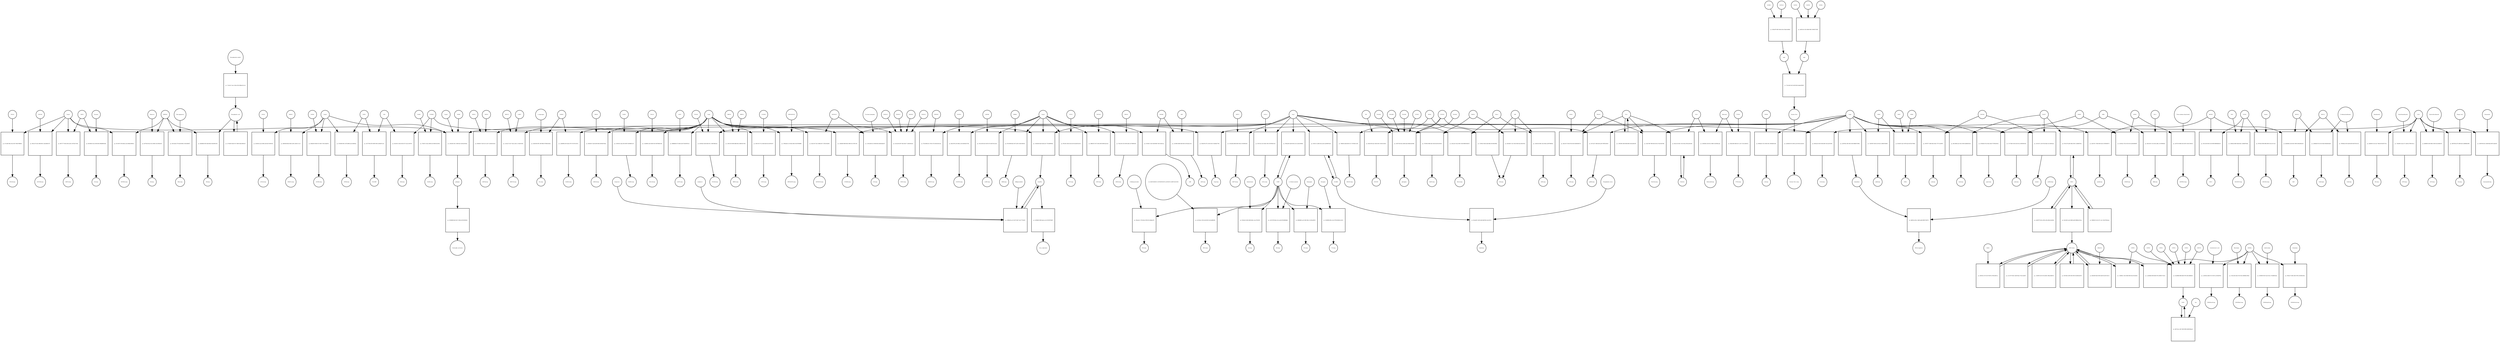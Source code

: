 strict digraph  {
Nsp14 [annotation=urn_miriam_uniprot_P0C6X7, bipartite=0, cls=macromolecule, fontsize=4, label=Nsp14, shape=circle];
"pr_f117adff-560a-43e2-8557-690e798f8dcf" [annotation="", bipartite=1, cls=process, fontsize=4, label="pr_f117adff-560a-43e2-8557-690e798f8dcf", shape=square];
PEG10comp [annotation="urn_miriam_doi_10.1101%2F2020.06.17.156455", bipartite=0, cls=complex, fontsize=4, label=PEG10comp, shape=circle];
PEG10 [annotation=urn_miriam_uniprot_Q86TG7, bipartite=0, cls=macromolecule, fontsize=4, label=PEG10, shape=circle];
"pr_944c2e7f-e9e2-4660-881c-d2a5d8283170" [annotation="", bipartite=1, cls=process, fontsize=4, label="pr_944c2e7f-e9e2-4660-881c-d2a5d8283170", shape=square];
ZNF250comp [annotation="urn_miriam_doi_10.1101%2F2020.06.17.156455", bipartite=0, cls=complex, fontsize=4, label=ZNF250comp, shape=circle];
ZNF250 [annotation=urn_miriam_uniprot_P15622, bipartite=0, cls=macromolecule, fontsize=4, label=ZNF250, shape=circle];
SIRT5 [annotation=urn_miriam_uniprot_Q9NXA8, bipartite=0, cls=macromolecule, fontsize=4, label=SIRT5, shape=circle];
"pr_60c0083d-5c4a-4186-8455-f86dd80432bd" [annotation="", bipartite=1, cls=process, fontsize=4, label="pr_60c0083d-5c4a-4186-8455-f86dd80432bd", shape=square];
SScomp [annotation=urn_miriam_pubmed_17355872, bipartite=0, cls=complex, fontsize=4, label=SScomp, shape=circle];
Suramin [annotation="urn_miriam_pubchem.compound_5361", bipartite=0, cls="simple chemical", fontsize=4, label=Suramin, shape=circle];
"pr_f6071777-961b-4016-a652-1057be57c99e" [annotation="", bipartite=1, cls=process, fontsize=4, label="pr_f6071777-961b-4016-a652-1057be57c99e", shape=square];
SIRT5comp [annotation=urn_miriam_pubmed_32353859, bipartite=0, cls=complex, fontsize=4, label=SIRT5comp, shape=circle];
IMPDH2 [annotation=urn_miriam_uniprot_P12268, bipartite=0, cls=macromolecule, fontsize=4, label=IMPDH2, shape=circle];
"pr_8cf79324-9ea3-4212-8085-25e31983a433" [annotation="", bipartite=1, cls=process, fontsize=4, label="pr_8cf79324-9ea3-4212-8085-25e31983a433", shape=square];
IRcomp [annotation=urn_miriam_pubmed_17139284, bipartite=0, cls=complex, fontsize=4, label=IRcomp, shape=circle];
Ribavirin [annotation="urn_miriam_pubchem.compound_37542|urn_miriam_doi_10.1016%2FS0140-6736(20)31042-4", bipartite=0, cls="simple chemical", fontsize=4, label=Ribavirin, shape=circle];
"pr_44312abd-2778-4a4d-883b-c0144c8d8357" [annotation="", bipartite=1, cls=process, fontsize=4, label="pr_44312abd-2778-4a4d-883b-c0144c8d8357", shape=square];
IMercomp [annotation=urn_miriam_pubmed_18506437, bipartite=0, cls=complex, fontsize=4, label=IMercomp, shape=circle];
Mercaptopurine [annotation="urn_miriam_pubchem.compound_667490", bipartite=0, cls="simple chemical", fontsize=4, label=Mercaptopurine, shape=circle];
"Mycophenolate mofetil" [annotation="urn_miriam_pubchem.compound_5281078", bipartite=0, cls="simple chemical", fontsize=4, label="Mycophenolate mofetil", shape=circle];
"pr_17a53a17-a2ec-459a-8136-6386ee55cc5e" [annotation="", bipartite=1, cls=process, fontsize=4, label="pr_17a53a17-a2ec-459a-8136-6386ee55cc5e", shape=square];
"Mycophenolic acid" [annotation="urn_miriam_pubchem.compound_446541|urn_miriam_pubmed_17496727", bipartite=0, cls="simple chemical", fontsize=4, label="Mycophenolic acid", shape=circle];
"pr_d2b4dfdb-59f2-4b28-8b4e-4fed399cf292" [annotation="", bipartite=1, cls=process, fontsize=4, label="pr_d2b4dfdb-59f2-4b28-8b4e-4fed399cf292", shape=square];
IMcomp [annotation=urn_miriam_pubmed_17496727, bipartite=0, cls=complex, fontsize=4, label=IMcomp, shape=circle];
"pr_927c6670-570d-4b4e-acb3-d64de59040c3" [annotation="", bipartite=1, cls=process, fontsize=4, label="pr_927c6670-570d-4b4e-acb3-d64de59040c3", shape=square];
INPDH2comp [annotation=urn_miriam_pubmed_32353859, bipartite=0, cls=complex, fontsize=4, label=INPDH2comp, shape=circle];
Nsp10 [annotation=urn_miriam_uniprot_P0DTD1, bipartite=0, cls=macromolecule, fontsize=4, label=Nsp10, shape=circle];
"pr_2f2e60cb-ea2e-4fd8-a1d0-d4c7fe0f4316" [annotation="", bipartite=1, cls=process, fontsize=4, label="pr_2f2e60cb-ea2e-4fd8-a1d0-d4c7fe0f4316", shape=square];
AP2A2comp [annotation=urn_miriam_pubmed_32353859, bipartite=0, cls=complex, fontsize=4, label=AP2A2comp, shape=circle];
AP2A2 [annotation=urn_miriam_uniprot_O94973, bipartite=0, cls=macromolecule, fontsize=4, label=AP2A2, shape=circle];
GFER [annotation=urn_miriam_uniprot_P55789, bipartite=0, cls=macromolecule, fontsize=4, label=GFER, shape=circle];
"pr_35277599-2874-499f-9189-e3200e87ca1b" [annotation="", bipartite=1, cls=process, fontsize=4, label="pr_35277599-2874-499f-9189-e3200e87ca1b", shape=square];
FGCOMP [annotation=urn_miriam_pubmed_10592235, bipartite=0, cls=complex, fontsize=4, label=FGCOMP, shape=circle];
FAD [annotation="urn_miriam_pubchem.compound_643975", bipartite=0, cls="simple chemical", fontsize=4, label=FAD, shape=circle];
"pr_f15f3d04-f94c-4278-b088-aae2c4b83bae" [annotation="", bipartite=1, cls=process, fontsize=4, label="pr_f15f3d04-f94c-4278-b088-aae2c4b83bae", shape=square];
GFERcomp [annotation=urn_miriam_pubmed_32353859, bipartite=0, cls=complex, fontsize=4, label=GFERcomp, shape=circle];
"pr_45881fd6-8b24-40b3-a240-ca06cfc7ca11" [annotation="", bipartite=1, cls=process, fontsize=4, label="pr_45881fd6-8b24-40b3-a240-ca06cfc7ca11", shape=square];
ERGIC1comp [annotation=urn_miriam_pubmed_32353859, bipartite=0, cls=complex, fontsize=4, label=ERGIC1comp, shape=circle];
ERGIC1 [annotation=urn_miriam_uniprot_Q969X5, bipartite=0, cls=macromolecule, fontsize=4, label=ERGIC1, shape=circle];
"pr_83bebb76-0838-47c0-98e7-5591c4dab07e" [annotation="", bipartite=1, cls=process, fontsize=4, label="pr_83bebb76-0838-47c0-98e7-5591c4dab07e", shape=square];
AP2M1comp [annotation=urn_miriam_pubmed_32353859, bipartite=0, cls=complex, fontsize=4, label=AP2M1comp, shape=circle];
AP2M1 [annotation=urn_miriam_uniprot_Q96CW1, bipartite=0, cls=macromolecule, fontsize=4, label=AP2M1, shape=circle];
Nsp8 [annotation="urn_miriam_uniprot_P0DTD1|urn_miriam_ncbiprotein_YP_009725304|urn_miriam_taxonomy_2697049", bipartite=0, cls=macromolecule, fontsize=4, label=Nsp8, shape=circle];
"pr_658e64e7-53e9-4c15-a1b7-1e3b20e1be3d" [annotation="", bipartite=1, cls=process, fontsize=4, label="pr_658e64e7-53e9-4c15-a1b7-1e3b20e1be3d", shape=square];
SRP54comp [annotation=urn_miriam_pubmed_32353859, bipartite=0, cls=complex, fontsize=4, label=SRP54comp, shape=circle];
SRP54 [annotation=urn_miriam_uniprot_P61011, bipartite=0, cls=macromolecule, fontsize=4, label=SRP54, shape=circle];
SRP19 [annotation=urn_miriam_uniprot_P09132, bipartite=0, cls=macromolecule, fontsize=4, label=SRP19, shape=circle];
"pr_40a9dcd7-22a8-4a99-9d30-aff0eb67eb6a" [annotation="", bipartite=1, cls=process, fontsize=4, label="pr_40a9dcd7-22a8-4a99-9d30-aff0eb67eb6a", shape=square];
DDX10comp [annotation=urn_miriam_pubmed_32353859, bipartite=0, cls=complex, fontsize=4, label=DDX10comp, shape=circle];
DDX10 [annotation=urn_miriam_uniprot_Q13206, bipartite=0, cls=macromolecule, fontsize=4, label=DDX10, shape=circle];
"pr_ca22ea71-b3c7-4a2e-a242-cc7ede451402" [annotation="", bipartite=1, cls=process, fontsize=4, label="pr_ca22ea71-b3c7-4a2e-a242-cc7ede451402", shape=square];
MEPCEcomp [annotation=urn_miriam_pubmed_29845934, bipartite=0, cls=complex, fontsize=4, label=MEPCEcomp, shape=circle];
MEPCE [annotation=urn_miriam_uniprot_Q7L2J0, bipartite=0, cls=macromolecule, fontsize=4, label=MEPCE, shape=circle];
LARP7 [annotation=urn_miriam_uniprot_Q4G0J3, bipartite=0, cls=macromolecule, fontsize=4, label=LARP7, shape=circle];
"pr_e14019e5-2a6a-4f35-9897-83349b827a27" [annotation="", bipartite=1, cls=process, fontsize=4, label="pr_e14019e5-2a6a-4f35-9897-83349b827a27", shape=square];
NGDNcomp [annotation=urn_miriam_pubmed_32353859, bipartite=0, cls=complex, fontsize=4, label=NGDNcomp, shape=circle];
NGDN [annotation=urn_miriam_uniprot_Q8NEJ9, bipartite=0, cls=macromolecule, fontsize=4, label=NGDN, shape=circle];
NARS2 [annotation=urn_miriam_uniprot_Q96I59, bipartite=0, cls=macromolecule, fontsize=4, label=NARS2, shape=circle];
"pr_e45dc992-9ff1-43ff-8882-070580cb3b2a" [annotation="", bipartite=1, cls=process, fontsize=4, label="pr_e45dc992-9ff1-43ff-8882-070580cb3b2a", shape=square];
NLcomp [annotation=urn_miriam_pubmed_16753178, bipartite=0, cls=complex, fontsize=4, label=NLcomp, shape=circle];
"L-Asparagine" [annotation="urn_miriam_pubchem.compound_6267", bipartite=0, cls="simple chemical", fontsize=4, label="L-Asparagine", shape=circle];
"pr_cab069f8-a87d-4a9a-9767-b7527fe1567a" [annotation="", bipartite=1, cls=process, fontsize=4, label="pr_cab069f8-a87d-4a9a-9767-b7527fe1567a", shape=square];
NARS2comp [annotation="urn_miriam_doi_10.1101%2F2020.03.31.019216", bipartite=0, cls=complex, fontsize=4, label=NARS2comp, shape=circle];
Nsp7 [annotation=urn_miriam_uniprot_P0DTD1, bipartite=0, cls=macromolecule, fontsize=4, label=Nsp7, shape=circle];
"pr_5143ad3b-d96d-4945-95ab-c47ef0061de9" [annotation="", bipartite=1, cls=process, fontsize=4, label="pr_5143ad3b-d96d-4945-95ab-c47ef0061de9", shape=square];
SRP72comp [annotation=urn_miriam_pubmed_32353859, bipartite=0, cls=complex, fontsize=4, label=SRP72comp, shape=circle];
SRP72 [annotation=urn_miriam_uniprot_O76094, bipartite=0, cls=macromolecule, fontsize=4, label=SRP72, shape=circle];
"pr_7ca6684f-e2a6-4380-9159-3007606fc59d" [annotation="", bipartite=1, cls=process, fontsize=4, label="pr_7ca6684f-e2a6-4380-9159-3007606fc59d", shape=square];
NOL10comp [annotation=urn_miriam_pubmed_32353859, bipartite=0, cls=complex, fontsize=4, label=NOL10comp, shape=circle];
NOL10 [annotation=urn_miriam_uniprot_Q9BSC4, bipartite=0, cls=macromolecule, fontsize=4, label=NOL10, shape=circle];
SEPSECS [annotation=urn_miriam_uniprot_Q9HD40, bipartite=0, cls=macromolecule, fontsize=4, label=SEPSECS, shape=circle];
"pr_12012a68-bc15-4f9d-8052-b0afd5adba75" [annotation="", bipartite=1, cls=process, fontsize=4, label="pr_12012a68-bc15-4f9d-8052-b0afd5adba75", shape=square];
SPcomp [annotation=urn_miriam_pubmed_17194211, bipartite=0, cls=complex, fontsize=4, label=SPcomp, shape=circle];
"Pyridoxal phosphate" [annotation="urn_miriam_pubchem.compound_1051", bipartite=0, cls="simple chemical", fontsize=4, label="Pyridoxal phosphate", shape=circle];
"pr_3be31c87-24c3-4d9d-b471-27825c64a905" [annotation="", bipartite=1, cls=process, fontsize=4, label="pr_3be31c87-24c3-4d9d-b471-27825c64a905", shape=square];
SEPSECScomp [annotation=urn_miriam_pubmed_32353859, bipartite=0, cls=complex, fontsize=4, label=SEPSECScomp, shape=circle];
"pr_9fd886d8-617f-4d36-a5fd-785283876a11" [annotation="", bipartite=1, cls=process, fontsize=4, label="pr_9fd886d8-617f-4d36-a5fd-785283876a11", shape=square];
AATFcomp [annotation=urn_miriam_pubmed_32353859, bipartite=0, cls=complex, fontsize=4, label=AATFcomp, shape=circle];
AATF [annotation=urn_miriam_uniprot_Q9NY61, bipartite=0, cls=macromolecule, fontsize=4, label=AATF, shape=circle];
MRPS5 [annotation="", bipartite=0, cls=macromolecule, fontsize=4, label=MRPS5, shape=circle];
"pr_2345c554-9588-4d8b-86cd-3d4f414e7e0b" [annotation="", bipartite=1, cls=process, fontsize=4, label="pr_2345c554-9588-4d8b-86cd-3d4f414e7e0b", shape=square];
MRPScomp [annotation=urn_miriam_pubmed_32353859, bipartite=0, cls=complex, fontsize=4, label=MRPScomp, shape=circle];
MRPS2 [annotation=urn_miriam_uniprot_Q9Y399, bipartite=0, cls=macromolecule, fontsize=4, label=MRPS2, shape=circle];
EXOSC2 [annotation=urn_miriam_uniprot_Q13868, bipartite=0, cls=macromolecule, fontsize=4, label=EXOSC2, shape=circle];
"pr_fac4a23d-6297-465e-8be7-7ce88c0b5ea6" [annotation="", bipartite=1, cls=process, fontsize=4, label="pr_fac4a23d-6297-465e-8be7-7ce88c0b5ea6", shape=square];
EXOCcomp [annotation="urn_miriam_pubmed_32353859|urn_miriam_pubmed_28514442", bipartite=0, cls=complex, fontsize=4, label=EXOCcomp, shape=circle];
EXOSC3 [annotation=urn_miriam_uniprot_Q9NQT5, bipartite=0, cls=macromolecule, fontsize=4, label=EXOSC3, shape=circle];
EXOSC5 [annotation=urn_miriam_uniprot_Q9NQT4, bipartite=0, cls=macromolecule, fontsize=4, label=EXOSC5, shape=circle];
EXOSC8 [annotation=urn_miriam_uniprot_Q96B26, bipartite=0, cls=macromolecule, fontsize=4, label=EXOSC8, shape=circle];
FOCAD [annotation=urn_miriam_uniprot_Q5VW36, bipartite=0, cls=macromolecule, fontsize=4, label=FOCAD, shape=circle];
"pr_8c961bef-2eb6-4d56-95c1-344f19b6a3ae" [annotation="", bipartite=1, cls=process, fontsize=4, label="pr_8c961bef-2eb6-4d56-95c1-344f19b6a3ae", shape=square];
FOCADcomp [annotation="urn_miriam_doi_10.1101%2F2020.06.17.156455", bipartite=0, cls=complex, fontsize=4, label=FOCADcomp, shape=circle];
"pr_5d551103-75c2-4b5d-8af6-26c229f12817" [annotation="", bipartite=1, cls=process, fontsize=4, label="pr_5d551103-75c2-4b5d-8af6-26c229f12817", shape=square];
CCDCcomp [annotation=urn_miriam_pubmed_32353859, bipartite=0, cls=complex, fontsize=4, label=CCDCcomp, shape=circle];
CCDC86 [annotation=urn_miriam_uniprot_Q9H6F5, bipartite=0, cls=macromolecule, fontsize=4, label=CCDC86, shape=circle];
"pr_2786eedb-1c10-4baf-a802-033187069888" [annotation="", bipartite=1, cls=process, fontsize=4, label="pr_2786eedb-1c10-4baf-a802-033187069888", shape=square];
MPHOSPHcomp [annotation=urn_miriam_pubmed_32353859, bipartite=0, cls=complex, fontsize=4, label=MPHOSPHcomp, shape=circle];
MPHOSPH10 [annotation=urn_miriam_uniprot_O00566, bipartite=0, cls=macromolecule, fontsize=4, label=MPHOSPH10, shape=circle];
RHOA [annotation=urn_miriam_uniprot_P61586, bipartite=0, cls=macromolecule, fontsize=4, label=RHOA, shape=circle];
"pr_72190ecf-8e62-4abf-bd8a-4f3c8b529fb3" [annotation="", bipartite=1, cls=process, fontsize=4, label="pr_72190ecf-8e62-4abf-bd8a-4f3c8b529fb3", shape=square];
RGcomp [annotation=urn_miriam_pubmed_10592235, bipartite=0, cls=complex, fontsize=4, label=RGcomp, shape=circle];
GDP [annotation="urn_miriam_pubchem.compound_135398619", bipartite=0, cls="simple chemical", fontsize=4, label=GDP, shape=circle];
"pr_764bfcfd-afdb-4461-8c17-d79240c123f3" [annotation="", bipartite=1, cls=process, fontsize=4, label="pr_764bfcfd-afdb-4461-8c17-d79240c123f3", shape=square];
RHOA7comp [annotation=urn_miriam_pubmed_32353859, bipartite=0, cls=complex, fontsize=4, label=RHOA7comp, shape=circle];
RAB7A [annotation=urn_miriam_uniprot_P51149, bipartite=0, cls=macromolecule, fontsize=4, label=RAB7A, shape=circle];
"pr_b0a39ab7-1a51-43b1-8620-dea138219332" [annotation="", bipartite=1, cls=process, fontsize=4, label="pr_b0a39ab7-1a51-43b1-8620-dea138219332", shape=square];
"pr_3753f9c8-f48b-4afe-92e8-da5c85c40324" [annotation="", bipartite=1, cls=process, fontsize=4, label="pr_3753f9c8-f48b-4afe-92e8-da5c85c40324", shape=square];
RAB7comp [annotation=urn_miriam_pubmed_32353859, bipartite=0, cls=complex, fontsize=4, label=RAB7comp, shape=circle];
COMT [annotation=urn_miriam_uniprot_P21964, bipartite=0, cls=macromolecule, fontsize=4, label=COMT, shape=circle];
"pr_585ea41c-5738-49e2-87d9-9311d4bdcd78" [annotation="", bipartite=1, cls=process, fontsize=4, label="pr_585ea41c-5738-49e2-87d9-9311d4bdcd78", shape=square];
MCcomp [annotation=urn_miriam_pubmed_1170911, bipartite=0, cls=complex, fontsize=4, label=MCcomp, shape=circle];
"2-Methoxyestradiol" [annotation="urn_miriam_pubchem.compound_66414", bipartite=0, cls="simple chemical", fontsize=4, label="2-Methoxyestradiol", shape=circle];
"pr_e5a79ae5-cf36-4c0d-9616-5e52eb88b39b" [annotation="", bipartite=1, cls=process, fontsize=4, label="pr_e5a79ae5-cf36-4c0d-9616-5e52eb88b39b", shape=square];
DNCcomp [annotation=urn_miriam_pubmed_10592235, bipartite=0, cls=complex, fontsize=4, label=DNCcomp, shape=circle];
"(3_4-DIHYDROXY-2-NITROPHENYL)(PHENYL)METHANONE" [annotation="urn_miriam_pubchem.compound_6914595", bipartite=0, cls="simple chemical", fontsize=4, label="(3_4-DIHYDROXY-2-NITROPHENYL)(PHENYL)METHANONE", shape=circle];
"pr_0518e6c0-b264-4d96-9db1-a2ca37419525" [annotation="", bipartite=1, cls=process, fontsize=4, label="pr_0518e6c0-b264-4d96-9db1-a2ca37419525", shape=square];
ACcomp [annotation=urn_miriam_pubmed_20196537, bipartite=0, cls=complex, fontsize=4, label=ACcomp, shape=circle];
Ademetionine [annotation="urn_miriam_pubchem.compound_34755", bipartite=0, cls="simple chemical", fontsize=4, label=Ademetionine, shape=circle];
"pr_a1b7a7f8-04da-4c3e-ae0d-9f15b899bd8e" [annotation="", bipartite=1, cls=process, fontsize=4, label="pr_a1b7a7f8-04da-4c3e-ae0d-9f15b899bd8e", shape=square];
DCcomp [annotation=urn_miriam_pubmed_17016423, bipartite=0, cls=complex, fontsize=4, label=DCcomp, shape=circle];
"3_5-Dinitrocatechol" [annotation="urn_miriam_pubchem.compound_3870203", bipartite=0, cls="simple chemical", fontsize=4, label="3_5-Dinitrocatechol", shape=circle];
"pr_b000dd02-ae22-4fb2-98a1-2c561be09f19" [annotation="", bipartite=1, cls=process, fontsize=4, label="pr_b000dd02-ae22-4fb2-98a1-2c561be09f19", shape=square];
NCcomp [annotation=urn_miriam_pubmed_12876237, bipartite=0, cls=complex, fontsize=4, label=NCcomp, shape=circle];
Entacapone [annotation="urn_miriam_pubchem.compound_5281081", bipartite=0, cls="simple chemical", fontsize=4, label=Entacapone, shape=circle];
"pr_433d9f0b-881a-4ce0-979d-66d26cc8cf5c" [annotation="", bipartite=1, cls=process, fontsize=4, label="pr_433d9f0b-881a-4ce0-979d-66d26cc8cf5c", shape=square];
TCcomp [annotation=urn_miriam_pubmed_20502133, bipartite=0, cls=complex, fontsize=4, label=TCcomp, shape=circle];
Tolcapone [annotation="urn_miriam_pubchem.compound_4659569", bipartite=0, cls="simple chemical", fontsize=4, label=Tolcapone, shape=circle];
"pr_390aad54-5ab8-4434-a13e-ea4a3345fbfe" [annotation="", bipartite=1, cls=process, fontsize=4, label="pr_390aad54-5ab8-4434-a13e-ea4a3345fbfe", shape=square];
pathogen [annotation="urn_miriam_doi_10.1101%2F2020.03.31.019216", bipartite=0, cls=complex, fontsize=4, label=pathogen, shape=circle];
"pr_015b9b99-bb19-4fc7-b39d-e93519819b5d" [annotation="", bipartite=1, cls=process, fontsize=4, label="pr_015b9b99-bb19-4fc7-b39d-e93519819b5d", shape=square];
Neutrophil_activation [annotation="", bipartite=0, cls=phenotype, fontsize=4, label=Neutrophil_activation, shape=circle];
RALA [annotation=urn_miriam_uniprot_P11233, bipartite=0, cls=macromolecule, fontsize=4, label=RALA, shape=circle];
"pr_1a624cd2-b66c-4ea3-8d22-ae00709df5de" [annotation="", bipartite=1, cls=process, fontsize=4, label="pr_1a624cd2-b66c-4ea3-8d22-ae00709df5de", shape=square];
GDPcomp [annotation=urn_miriam_pubmed_10592235, bipartite=0, cls=complex, fontsize=4, label=GDPcomp, shape=circle];
"pr_2d1a2221-02a2-4641-91d0-809851862b71" [annotation="", bipartite=1, cls=process, fontsize=4, label="pr_2d1a2221-02a2-4641-91d0-809851862b71", shape=square];
RALAcomp [annotation=urn_miriam_pubmed_32353859, bipartite=0, cls=complex, fontsize=4, label=RALAcomp, shape=circle];
CYB5R3 [annotation=urn_miriam_uniprot_P00387, bipartite=0, cls=macromolecule, fontsize=4, label=CYB5R3, shape=circle];
"pr_65cb0131-e6ed-432f-b17f-1eeec2550701" [annotation="", bipartite=1, cls=process, fontsize=4, label="pr_65cb0131-e6ed-432f-b17f-1eeec2550701", shape=square];
FADcomp [annotation=urn_miriam_pubmed_17016423, bipartite=0, cls=complex, fontsize=4, label=FADcomp, shape=circle];
"pr_37fde7fc-24ea-4398-bc24-4661fe5c6934" [annotation="", bipartite=1, cls=process, fontsize=4, label="pr_37fde7fc-24ea-4398-bc24-4661fe5c6934", shape=square];
NADHcomp [annotation=urn_miriam_pubmed_17341833, bipartite=0, cls=complex, fontsize=4, label=NADHcomp, shape=circle];
NADH [annotation="urn_miriam_pubchem.compound_439153", bipartite=0, cls="simple chemical", fontsize=4, label=NADH, shape=circle];
"pr_c5d4d30f-698f-448c-9000-612c7487c381" [annotation="", bipartite=1, cls=process, fontsize=4, label="pr_c5d4d30f-698f-448c-9000-612c7487c381", shape=square];
CYB5R3comp [annotation=urn_miriam_pubmed_32353859, bipartite=0, cls=complex, fontsize=4, label=CYB5R3comp, shape=circle];
"pr_e16fa30e-40cc-449f-8ee5-4af3ea919a0a" [annotation="", bipartite=1, cls=process, fontsize=4, label="pr_e16fa30e-40cc-449f-8ee5-4af3ea919a0a", shape=square];
Nsp9 [annotation="urn_miriam_uniprot_P0DTD1|urn_miriam_ncbiprotein_YP_009725305", bipartite=0, cls=macromolecule, fontsize=4, label=Nsp9, shape=circle];
Nsp16 [annotation=urn_miriam_uniprot_P0C6X7, bipartite=0, cls=macromolecule, fontsize=4, label=Nsp16, shape=circle];
NEMF [annotation=urn_miriam_uniprot_O60524, bipartite=0, cls=macromolecule, fontsize=4, label=NEMF, shape=circle];
homodimer [annotation=urn_miriam_pubmed_19153232, bipartite=0, cls=complex, fontsize=4, label=homodimer, shape=circle];
"pr_bd0f2c0e-80cc-4bd9-ad6d-98f56734f57b" [annotation="", bipartite=1, cls=process, fontsize=4, label="pr_bd0f2c0e-80cc-4bd9-ad6d-98f56734f57b", shape=square];
RNArecognition [annotation=urn_miriam_pubmed_19153232, bipartite=0, cls=complex, fontsize=4, label=RNArecognition, shape=circle];
ssRNAoligo [annotation=urn_miriam_pubmed_19153232, bipartite=0, cls="nucleic acid feature", fontsize=4, label=ssRNAoligo, shape=circle];
"pr_a22870de-34f5-495e-9e4f-fd8b0471800e" [annotation="", bipartite=1, cls=process, fontsize=4, label="pr_a22870de-34f5-495e-9e4f-fd8b0471800e", shape=square];
"pr_47fa72e2-2212-4b4c-9541-f3b7600a312d" [annotation="", bipartite=1, cls=process, fontsize=4, label="pr_47fa72e2-2212-4b4c-9541-f3b7600a312d", shape=square];
ACSLcomp [annotation=urn_miriam_pubmed_32353859, bipartite=0, cls=complex, fontsize=4, label=ACSLcomp, shape=circle];
ACSL3 [annotation="", bipartite=0, cls=macromolecule, fontsize=4, label=ACSL3, shape=circle];
CA12 [annotation=urn_miriam_uniprot_O43570, bipartite=0, cls=macromolecule, fontsize=4, label=CA12, shape=circle];
"pr_eabb445f-cd1a-4ac7-98ed-667e0f57272e" [annotation="", bipartite=1, cls=process, fontsize=4, label="pr_eabb445f-cd1a-4ac7-98ed-667e0f57272e", shape=square];
BZcomp [annotation=urn_miriam_pubmed_19119014, bipartite=0, cls=complex, fontsize=4, label=BZcomp, shape=circle];
Benzthiazide [annotation="urn_miriam_pubchem.compound_2343", bipartite=0, cls="simple chemical", fontsize=4, label=Benzthiazide, shape=circle];
"pr_734a644f-c2ba-4c71-afd6-dc70f9134c1a" [annotation="", bipartite=1, cls=process, fontsize=4, label="pr_734a644f-c2ba-4c71-afd6-dc70f9134c1a", shape=square];
HFTcomp [annotation=urn_miriam_pubmed_19119014, bipartite=0, cls=complex, fontsize=4, label=HFTcomp, shape=circle];
Hydroflumethiazide [annotation="urn_miriam_pubchem.compound_70876165", bipartite=0, cls="simple chemical", fontsize=4, label=Hydroflumethiazide, shape=circle];
"pr_b8df08f3-6e94-488c-9e90-43c4c8b44135" [annotation="", bipartite=1, cls=process, fontsize=4, label="pr_b8df08f3-6e94-488c-9e90-43c4c8b44135", shape=square];
HCTcomp [annotation=urn_miriam_pubmed_19119014, bipartite=0, cls=complex, fontsize=4, label=HCTcomp, shape=circle];
Hydrochlorothiazide [annotation="urn_miriam_pubchem.compound_3639", bipartite=0, cls="simple chemical", fontsize=4, label=Hydrochlorothiazide, shape=circle];
"pr_4d873f5b-a973-4ff8-8e25-a0d80db529f9" [annotation="", bipartite=1, cls=process, fontsize=4, label="pr_4d873f5b-a973-4ff8-8e25-a0d80db529f9", shape=square];
EAcomp [annotation=urn_miriam_pubmed_20185318, bipartite=0, cls=complex, fontsize=4, label=EAcomp, shape=circle];
"Ellagic Acid" [annotation="urn_miriam_pubchem.compound_5281855", bipartite=0, cls="simple chemical", fontsize=4, label="Ellagic Acid", shape=circle];
"pr_3ef46748-8c4c-4408-86ad-d87fc5abd195" [annotation="", bipartite=1, cls=process, fontsize=4, label="pr_3ef46748-8c4c-4408-86ad-d87fc5abd195", shape=square];
ZonisamideComp [annotation=urn_miriam_pubmed_19703035, bipartite=0, cls=complex, fontsize=4, label=ZonisamideComp, shape=circle];
Zonisamide [annotation="urn_miriam_pubchem.substance_5734", bipartite=0, cls="simple chemical", fontsize=4, label=Zonisamide, shape=circle];
"pr_6618acb3-0256-4546-b891-625ca4472650" [annotation="", bipartite=1, cls=process, fontsize=4, label="pr_6618acb3-0256-4546-b891-625ca4472650", shape=square];
CA12comp [annotation="urn_miriam_doi_10.1101%2F2020.06.17.156455", bipartite=0, cls=complex, fontsize=4, label=CA12comp, shape=circle];
"pr_f14611e1-ad0d-4c6a-aeeb-2aef06874e2d" [annotation="", bipartite=1, cls=process, fontsize=4, label="pr_f14611e1-ad0d-4c6a-aeeb-2aef06874e2d", shape=square];
SCARB1 [annotation=urn_miriam_uniprot_Q8WTV0, bipartite=0, cls=macromolecule, fontsize=4, label=SCARB1, shape=circle];
"pr_9b1edb57-e656-4a06-bd9f-86c1a6c45515" [annotation="", bipartite=1, cls=process, fontsize=4, label="pr_9b1edb57-e656-4a06-bd9f-86c1a6c45515", shape=square];
lipidcomp [annotation=urn_miriam_pubmed_16530182, bipartite=0, cls=complex, fontsize=4, label=lipidcomp, shape=circle];
"Phosphatidyl serine" [annotation="urn_miriam_pubchem.compound_6323481", bipartite=0, cls="simple chemical", fontsize=4, label="Phosphatidyl serine", shape=circle];
Nsp12 [annotation=urn_miriam_uniprot_P0DTD1, bipartite=0, cls=macromolecule, fontsize=4, label=Nsp12, shape=circle];
"pr_f74ce9d8-d211-47bf-a719-e650cd5e51ad" [annotation="", bipartite=1, cls=process, fontsize=4, label="pr_f74ce9d8-d211-47bf-a719-e650cd5e51ad", shape=square];
MYCBPcomp [annotation=urn_miriam_pubmed_32353859, bipartite=0, cls=complex, fontsize=4, label=MYCBPcomp, shape=circle];
MYCBP2 [annotation=urn_miriam_uniprot_O75592, bipartite=0, cls=macromolecule, fontsize=4, label=MYCBP2, shape=circle];
"pr_db2cb7f0-ac95-4b0a-a13b-46e08a537520" [annotation="", bipartite=1, cls=process, fontsize=4, label="pr_db2cb7f0-ac95-4b0a-a13b-46e08a537520", shape=square];
ZC3H7Acomp [annotation=urn_miriam_pubmed_32353859, bipartite=0, cls=complex, fontsize=4, label=ZC3H7Acomp, shape=circle];
"ZC3H7A " [annotation=urn_miriam_uniprot_Q8IWR0, bipartite=0, cls=macromolecule, fontsize=4, label="ZC3H7A ", shape=circle];
"pr_541ac629-6a35-435f-9c7b-d4227bc2a2cb" [annotation="", bipartite=1, cls=process, fontsize=4, label="pr_541ac629-6a35-435f-9c7b-d4227bc2a2cb", shape=square];
LARPcomp [annotation=urn_miriam_pubmed_32353859, bipartite=0, cls=complex, fontsize=4, label=LARPcomp, shape=circle];
"LARP4B " [annotation=urn_miriam_uniprot_Q92615, bipartite=0, cls=macromolecule, fontsize=4, label="LARP4B ", shape=circle];
"pr_b79c2998-6be5-4473-af30-110dc4549233" [annotation="", bipartite=1, cls=process, fontsize=4, label="pr_b79c2998-6be5-4473-af30-110dc4549233", shape=square];
RBMcomp [annotation=urn_miriam_pubmed_32353859, bipartite=0, cls=complex, fontsize=4, label=RBMcomp, shape=circle];
RBM41 [annotation=urn_miriam_uniprot_Q96IZ5, bipartite=0, cls=macromolecule, fontsize=4, label=RBM41, shape=circle];
"pr_879ec6fc-d6cb-4e2d-af10-6a3eb553ec82" [annotation="", bipartite=1, cls=process, fontsize=4, label="pr_879ec6fc-d6cb-4e2d-af10-6a3eb553ec82", shape=square];
TCFcomp [annotation=urn_miriam_pubmed_32353859, bipartite=0, cls=complex, fontsize=4, label=TCFcomp, shape=circle];
TCF12 [annotation=urn_miriam_uniprot_Q99081, bipartite=0, cls=macromolecule, fontsize=4, label=TCF12, shape=circle];
"pr_58892475-5071-4632-805f-b96f1daa14a3" [annotation="", bipartite=1, cls=process, fontsize=4, label="pr_58892475-5071-4632-805f-b96f1daa14a3", shape=square];
ZNFcomp [annotation=urn_miriam_pubmed_32353859, bipartite=0, cls=complex, fontsize=4, label=ZNFcomp, shape=circle];
ZNF318 [annotation=urn_miriam_uniprot_Q5VUA4, bipartite=0, cls=macromolecule, fontsize=4, label=ZNF318, shape=circle];
BCKDK [annotation=urn_miriam_uniprot_O14874, bipartite=0, cls=macromolecule, fontsize=4, label=BCKDK, shape=circle];
"pr_c2134f65-8d46-49a9-86c9-2b74aabc2cfe" [annotation="", bipartite=1, cls=process, fontsize=4, label="pr_c2134f65-8d46-49a9-86c9-2b74aabc2cfe", shape=square];
ADPcomp [annotation=urn_miriam_pubmed_17016423, bipartite=0, cls=complex, fontsize=4, label=ADPcomp, shape=circle];
ADP [annotation="urn_miriam_pubchem.compound_6022", bipartite=0, cls="simple chemical", fontsize=4, label=ADP, shape=circle];
"pr_fe74a811-53ef-41d8-8940-74d7ce4bc5ae" [annotation="", bipartite=1, cls=process, fontsize=4, label="pr_fe74a811-53ef-41d8-8940-74d7ce4bc5ae", shape=square];
s389 [annotation=urn_miriam_pubmed_32353859, bipartite=0, cls=complex, fontsize=4, label=s389, shape=circle];
"pr_79a21ef4-cf55-4939-ab6e-4cf7d9858c60" [annotation="", bipartite=1, cls=process, fontsize=4, label="pr_79a21ef4-cf55-4939-ab6e-4cf7d9858c60", shape=square];
SBNOcomp [annotation=urn_miriam_pubmed_32353859, bipartite=0, cls=complex, fontsize=4, label=SBNOcomp, shape=circle];
SBNO1 [annotation=urn_miriam_uniprot_A3KN83, bipartite=0, cls=macromolecule, fontsize=4, label=SBNO1, shape=circle];
Nsp7812 [annotation="urn_miriam_doi_10.1126%2Fscience.abc1560", bipartite=0, cls=complex, fontsize=4, label=Nsp7812, shape=circle];
"pr_6cffb660-4586-4aeb-ac3a-913356795df5" [annotation="", bipartite=1, cls=process, fontsize=4, label="pr_6cffb660-4586-4aeb-ac3a-913356795df5", shape=square];
virus_replication [annotation="urn_miriam_doi_10.1126%2Fscience.abc1560", bipartite=0, cls=phenotype, fontsize=4, label=virus_replication, shape=circle];
"pr_13d32b28-6ad5-4ebb-afa7-767a0df9903b" [annotation="", bipartite=1, cls=process, fontsize=4, label="pr_13d32b28-6ad5-4ebb-afa7-767a0df9903b", shape=square];
ELN [annotation=urn_miriam_uniprot_P15502, bipartite=0, cls=macromolecule, fontsize=4, label=ELN, shape=circle];
"pr_c829f2db-2c6d-45ce-96b8-124cf0b4caab" [annotation="", bipartite=1, cls=process, fontsize=4, label="pr_c829f2db-2c6d-45ce-96b8-124cf0b4caab", shape=square];
RofecoxibComp [annotation="urn_miriam_pubmed_17620346|urn_miriam_pubmed_16679386", bipartite=0, cls=complex, fontsize=4, label=RofecoxibComp, shape=circle];
Rofecoxib [annotation="urn_miriam_pubchem.compound_5090", bipartite=0, cls="simple chemical", fontsize=4, label=Rofecoxib, shape=circle];
EDNRA [annotation=urn_miriam_uniprot_P25101, bipartite=0, cls=macromolecule, fontsize=4, label=EDNRA, shape=circle];
"pr_ced5443a-bd44-47c0-9c99-ca5164e8f7be" [annotation="", bipartite=1, cls=process, fontsize=4, label="pr_ced5443a-bd44-47c0-9c99-ca5164e8f7be", shape=square];
EDNRAcetComp [annotation=urn_miriam_pubmed_10727528, bipartite=0, cls=complex, fontsize=4, label=EDNRAcetComp, shape=circle];
"Acetylsalicylic acid" [annotation="urn_miriam_pubchem.compound_2244", bipartite=0, cls="simple chemical", fontsize=4, label="Acetylsalicylic acid", shape=circle];
"pr_e7be1eb0-e8a4-47e6-9222-d8648b1390e0" [annotation="", bipartite=1, cls=process, fontsize=4, label="pr_e7be1eb0-e8a4-47e6-9222-d8648b1390e0", shape=square];
EDNRMacComp [annotation="urn_miriam_pubmed_24261583|urn_miriam_pubmed_22862294|urn_miriam_pubmed_22458347", bipartite=0, cls=complex, fontsize=4, label=EDNRMacComp, shape=circle];
Macitentan [annotation="urn_miriam_pubchem.compound_16004692", bipartite=0, cls="simple chemical", fontsize=4, label=Macitentan, shape=circle];
"pr_41048f30-90c9-4a25-b5ec-673dd981fabe" [annotation="", bipartite=1, cls=process, fontsize=4, label="pr_41048f30-90c9-4a25-b5ec-673dd981fabe", shape=square];
EDNRAmbComp [annotation=urn_miriam_pubmed_20811346, bipartite=0, cls=complex, fontsize=4, label=EDNRAmbComp, shape=circle];
Ambrisentan [annotation="urn_miriam_pubchem.compound_6918493", bipartite=0, cls="simple chemical", fontsize=4, label=Ambrisentan, shape=circle];
"pr_d76ebc57-d9f2-4365-9766-2332f48c824e" [annotation="", bipartite=1, cls=process, fontsize=4, label="pr_d76ebc57-d9f2-4365-9766-2332f48c824e", shape=square];
EDNRASitaComp [annotation=urn_miriam_pubmed_17472992, bipartite=0, cls=complex, fontsize=4, label=EDNRASitaComp, shape=circle];
Sitaxentan [annotation="urn_miriam_pubchem.compound_643975", bipartite=0, cls="simple chemical", fontsize=4, label=Sitaxentan, shape=circle];
AIFM1 [annotation=urn_miriam_uniprot_O95831, bipartite=0, cls=macromolecule, fontsize=4, label=AIFM1, shape=circle];
"pr_e2d7515f-0d0b-4162-9a87-e61d1159d313" [annotation="", bipartite=1, cls=process, fontsize=4, label="pr_e2d7515f-0d0b-4162-9a87-e61d1159d313", shape=square];
AIFMFlaComp [annotation="urn_miriam_pubmed_17016423|urn_miriam_pubmed_17139284|urn_miriam_pubmed_10592235", bipartite=0, cls=complex, fontsize=4, label=AIFMFlaComp, shape=circle];
"Flavin adenine dinucleotide" [annotation="urn_miriam_pubchem.compound_643975", bipartite=0, cls="simple chemical", fontsize=4, label="Flavin adenine dinucleotide", shape=circle];
PCSK1 [annotation="", bipartite=0, cls=macromolecule, fontsize=4, label=PCSK1, shape=circle];
"pr_3efdfeed-fb80-44dd-9d2e-1e84b9670ebb" [annotation="", bipartite=1, cls=process, fontsize=4, label="pr_3efdfeed-fb80-44dd-9d2e-1e84b9670ebb", shape=square];
NECENVComp [annotation=urn_miriam_pubmed_8940009, bipartite=0, cls=complex, fontsize=4, label=NECENVComp, shape=circle];
ENV [annotation="urn_miriam_uniprot_A0A517FIL8|urn_miriam_taxonomy_11676", bipartite=0, cls=macromolecule, fontsize=4, label=ENV, shape=circle];
"pr_3f7618e3-ff88-498b-940f-412eca57ca3e" [annotation="", bipartite=1, cls=process, fontsize=4, label="pr_3f7618e3-ff88-498b-940f-412eca57ca3e", shape=square];
NECINsComp [annotation="urn_miriam_pubmed_17016423|urn_miriam_pubmed_17139284", bipartite=0, cls=complex, fontsize=4, label=NECINsComp, shape=circle];
Insulin [annotation=urn_miriam_uniprot_P01308, bipartite=0, cls=macromolecule, fontsize=4, label=Insulin, shape=circle];
MAT2A [annotation=urn_miriam_uniprot_P31153, bipartite=0, cls=macromolecule, fontsize=4, label=MAT2A, shape=circle];
"pr_2209be69-f7af-4333-9b26-9820df1b6ab7" [annotation="", bipartite=1, cls=process, fontsize=4, label="pr_2209be69-f7af-4333-9b26-9820df1b6ab7", shape=square];
SAdComp2 [annotation="urn_miriam_pubmed_12660248|urn_miriam_pubmed_12023972|urn_miriam_pubmed_11596649", bipartite=0, cls=complex, fontsize=4, label=SAdComp2, shape=circle];
"S-Adenosylmethionine" [annotation="urn_miriam_pubchem.compound_34755", bipartite=0, cls="simple chemical", fontsize=4, label="S-Adenosylmethionine", shape=circle];
PTGS2 [annotation="", bipartite=0, cls=macromolecule, fontsize=4, label=PTGS2, shape=circle];
"pr_928a1484-49d4-4e7c-a3e7-27a3ced4b722" [annotation="", bipartite=1, cls=process, fontsize=4, label="pr_928a1484-49d4-4e7c-a3e7-27a3ced4b722", shape=square];
PTGScomp [annotation=urn_miriam_pubmed_20724158, bipartite=0, cls=complex, fontsize=4, label=PTGScomp, shape=circle];
MAT1A [annotation=urn_miriam_uniprot_Q00266, bipartite=0, cls=macromolecule, fontsize=4, label=MAT1A, shape=circle];
"pr_76f560ab-587d-4a08-82f0-681875051331" [annotation="", bipartite=1, cls=process, fontsize=4, label="pr_76f560ab-587d-4a08-82f0-681875051331", shape=square];
SAdComp [annotation="urn_miriam_pubmed_12631701|urn_miriam_pubmed_12060674|urn_miriam_pubmed_11301045|urn_miriam_pubmed_12660248", bipartite=0, cls=complex, fontsize=4, label=SAdComp, shape=circle];
"EDN1-homo" [annotation=urn_miriam_pubmed_17678888, bipartite=0, cls=complex, fontsize=4, label="EDN1-homo", shape=circle];
"pr_ec3c2707-8d3c-4ed8-95da-5716ce5ad027" [annotation="", bipartite=1, cls=process, fontsize=4, label="pr_ec3c2707-8d3c-4ed8-95da-5716ce5ad027", shape=square];
"pr_e917a227-168d-4af4-aeff-07887bc60fcf" [annotation="", bipartite=1, cls=process, fontsize=4, label="pr_e917a227-168d-4af4-aeff-07887bc60fcf", shape=square];
gtf2f2comp [annotation=urn_miriam_pubmed_32353859, bipartite=0, cls=complex, fontsize=4, label=gtf2f2comp, shape=circle];
GTF2F2 [annotation="urn_miriam_uniprot_P13984|urn_miriam_pubmed_10428810", bipartite=0, cls=macromolecule, fontsize=4, label=GTF2F2, shape=circle];
"pr_1bdc7040-78f8-46c8-b314-e70ac99a74b6" [annotation="", bipartite=1, cls=process, fontsize=4, label="pr_1bdc7040-78f8-46c8-b314-e70ac99a74b6", shape=square];
Fibrillincomp [annotation=urn_miriam_pubmed_32353859, bipartite=0, cls=complex, fontsize=4, label=Fibrillincomp, shape=circle];
PLG [annotation="", bipartite=0, cls=macromolecule, fontsize=4, label=PLG, shape=circle];
FBLN5 [annotation="", bipartite=0, cls=macromolecule, fontsize=4, label=FBLN5, shape=circle];
"pr_724d7697-d592-4c39-9e12-24f8307d5609" [annotation="", bipartite=1, cls=process, fontsize=4, label="pr_724d7697-d592-4c39-9e12-24f8307d5609", shape=square];
nek9comp [annotation=urn_miriam_pubmed_32353859, bipartite=0, cls=complex, fontsize=4, label=nek9comp, shape=circle];
NEK9 [annotation=urn_miriam_uniprot_Q8TD19, bipartite=0, cls=macromolecule, fontsize=4, label=NEK9, shape=circle];
"pr_367dd423-67a5-44e2-b2b5-7f3796e59252" [annotation="", bipartite=1, cls=process, fontsize=4, label="pr_367dd423-67a5-44e2-b2b5-7f3796e59252", shape=square];
spartcomp [annotation=urn_miriam_pubmed_32353859, bipartite=0, cls=complex, fontsize=4, label=spartcomp, shape=circle];
SPART [annotation=urn_miriam_uniprot_Q8N0X7, bipartite=0, cls=macromolecule, fontsize=4, label=SPART, shape=circle];
"pr_0944a83c-9131-409e-9f2c-90444bd12efd" [annotation="", bipartite=1, cls=process, fontsize=4, label="pr_0944a83c-9131-409e-9f2c-90444bd12efd", shape=square];
eifcomp [annotation=urn_miriam_pubmed_32353859, bipartite=0, cls=complex, fontsize=4, label=eifcomp, shape=circle];
EIF4H [annotation="urn_miriam_uniprot_Q15056|urn_miriam_pubmed_10585411|urn_miriam_pubmed_11418588", bipartite=0, cls=macromolecule, fontsize=4, label=EIF4H, shape=circle];
"pr_081c0b08-eae5-44c5-9050-0abffd4353af" [annotation="", bipartite=1, cls=process, fontsize=4, label="pr_081c0b08-eae5-44c5-9050-0abffd4353af", shape=square];
dcafcomp [annotation=urn_miriam_pubmed_32353859, bipartite=0, cls=complex, fontsize=4, label=dcafcomp, shape=circle];
DCAF7 [annotation="urn_miriam_uniprot_P61962|urn_miriam_pubmed_16887337|urn_miriam_pubmed_16949367", bipartite=0, cls=macromolecule, fontsize=4, label=DCAF7, shape=circle];
"pr_58787f77-30d0-428c-9de2-7577c5cd9974" [annotation="", bipartite=1, cls=process, fontsize=4, label="pr_58787f77-30d0-428c-9de2-7577c5cd9974", shape=square];
znfcomp [annotation=urn_miriam_pubmed_32353859, bipartite=0, cls=complex, fontsize=4, label=znfcomp, shape=circle];
ZNF503 [annotation=urn_miriam_uniprot_Q96F45, bipartite=0, cls=macromolecule, fontsize=4, label=ZNF503, shape=circle];
"pr_7a771d46-7ef6-4c44-9c5a-430f50f41024" [annotation="", bipartite=1, cls=process, fontsize=4, label="pr_7a771d46-7ef6-4c44-9c5a-430f50f41024", shape=square];
mibcomp [annotation=urn_miriam_pubmed_32353859, bipartite=0, cls=complex, fontsize=4, label=mibcomp, shape=circle];
MIB1 [annotation="urn_miriam_uniprot_Q86YT6|urn_miriam_pubmed_24185901", bipartite=0, cls=macromolecule, fontsize=4, label=MIB1, shape=circle];
"pr_1d13cd7c-2cf0-47d2-9daf-e5c126d16aa3" [annotation="", bipartite=1, cls=process, fontsize=4, label="pr_1d13cd7c-2cf0-47d2-9daf-e5c126d16aa3", shape=square];
dcafznf [annotation=urn_miriam_pubmed_27705803, bipartite=0, cls=complex, fontsize=4, label=dcafznf, shape=circle];
"pr_ead3b63d-87cd-4f02-aa16-8516ceaeb214" [annotation="", bipartite=1, cls=process, fontsize=4, label="pr_ead3b63d-87cd-4f02-aa16-8516ceaeb214", shape=square];
"Nuclear Pore comp" [annotation=urn_miriam_pubmed_32353859, bipartite=0, cls=complex, fontsize=4, label="Nuclear Pore comp", shape=circle];
"Nuclear Pore" [annotation=urn_miriam_pubmed_32296183, bipartite=0, cls=complex, fontsize=4, label="Nuclear Pore", shape=circle];
NUP214 [annotation=urn_miriam_uniprot_P35658, bipartite=0, cls=macromolecule, fontsize=4, label=NUP214, shape=circle];
"pr_5402a979-48f1-4b9a-8c9a-f34ab1e486e8" [annotation="", bipartite=1, cls=process, fontsize=4, label="pr_5402a979-48f1-4b9a-8c9a-f34ab1e486e8", shape=square];
nup2 [annotation=urn_miriam_pubmed_9049309, bipartite=0, cls=complex, fontsize=4, label=nup2, shape=circle];
NUP88 [annotation="urn_miriam_uniprot_Q99567|urn_miriam_pubmed_30543681", bipartite=0, cls=macromolecule, fontsize=4, label=NUP88, shape=circle];
"pr_701cb24f-5ef3-4c89-9024-0a4bef59f3f0" [annotation="", bipartite=1, cls=process, fontsize=4, label="pr_701cb24f-5ef3-4c89-9024-0a4bef59f3f0", shape=square];
nup1 [annotation=urn_miriam_pubmed_12196509, bipartite=0, cls=complex, fontsize=4, label=nup1, shape=circle];
"pr_d2bec992-bea1-4be6-b201-35435ca59a1f" [annotation="", bipartite=1, cls=process, fontsize=4, label="pr_d2bec992-bea1-4be6-b201-35435ca59a1f", shape=square];
"TAT-HIV" [annotation=urn_miriam_pubmed_8934526, bipartite=0, cls=complex, fontsize=4, label="TAT-HIV", shape=circle];
TAT [annotation="urn_miriam_uniprot_A6MI22|urn_miriam_taxonomy_11676", bipartite=0, cls=macromolecule, fontsize=4, label=TAT, shape=circle];
EDN1 [annotation=urn_miriam_ncbigene_1906, bipartite=0, cls="nucleic acid feature", fontsize=4, label=EDN1, shape=circle];
"pr_63e16b1f-eee9-4884-ba69-6886bc8cf5aa" [annotation="", bipartite=1, cls=process, fontsize=4, label="pr_63e16b1f-eee9-4884-ba69-6886bc8cf5aa", shape=square];
BAG6 [annotation=urn_miriam_uniprot_P46379, bipartite=0, cls=macromolecule, fontsize=4, label=BAG6, shape=circle];
"pr_d35f20ce-d7c9-4e79-8d7b-1d75be5d911a" [annotation="", bipartite=1, cls=process, fontsize=4, label="pr_d35f20ce-d7c9-4e79-8d7b-1d75be5d911a", shape=square];
Vpr [annotation="urn_miriam_uniprot_I2A5W5|urn_miriam_taxonomy_11676", bipartite=0, cls=macromolecule, fontsize=4, label=Vpr, shape=circle];
"pr_dd37c0ee-cdb7-4839-9909-d286556baafc" [annotation="", bipartite=1, cls=process, fontsize=4, label="pr_dd37c0ee-cdb7-4839-9909-d286556baafc", shape=square];
COPS [annotation=urn_miriam_pubmed_16045761, bipartite=0, cls=complex, fontsize=4, label=COPS, shape=circle];
"pr_11d6843c-35e4-49d6-9830-d5a1541de82d" [annotation="", bipartite=1, cls=process, fontsize=4, label="pr_11d6843c-35e4-49d6-9830-d5a1541de82d", shape=square];
COPS6 [annotation=urn_miriam_uniprot_Q7L5N1, bipartite=0, cls=macromolecule, fontsize=4, label=COPS6, shape=circle];
"pr_fd5d3d59-db2f-4003-bef8-813a87c64c16" [annotation="", bipartite=1, cls=process, fontsize=4, label="pr_fd5d3d59-db2f-4003-bef8-813a87c64c16", shape=square];
UBQLN4 [annotation=urn_miriam_uniprot_Q9NRR5, bipartite=0, cls=macromolecule, fontsize=4, label=UBQLN4, shape=circle];
"pr_cae64b4b-8348-4b83-87fa-b40661733e32" [annotation="", bipartite=1, cls=process, fontsize=4, label="pr_cae64b4b-8348-4b83-87fa-b40661733e32", shape=square];
"pr_950a970e-f7fc-4165-921b-7e2b4d2377d6" [annotation="", bipartite=1, cls=process, fontsize=4, label="pr_950a970e-f7fc-4165-921b-7e2b4d2377d6", shape=square];
NspComp [annotation=urn_miriam_pubmed_32296183, bipartite=0, cls=complex, fontsize=4, label=NspComp, shape=circle];
"pr_1d13fe2a-753e-415f-9c36-aefb18d94497" [annotation="", bipartite=1, cls=process, fontsize=4, label="pr_1d13fe2a-753e-415f-9c36-aefb18d94497", shape=square];
SPARTcomp [annotation=urn_miriam_pubmed_19765186, bipartite=0, cls=complex, fontsize=4, label=SPARTcomp, shape=circle];
MAT2B [annotation="urn_miriam_uniprot_Q9NZL9|urn_miriam_pubmed_10644686|urn_miriam_pubmed_23189196|urn_miriam_pubmed_25075345|urn_miriam_pubmed_23425511", bipartite=0, cls=macromolecule, fontsize=4, label=MAT2B, shape=circle];
"pr_555c5230-0455-4c26-90ff-808960dfdc49" [annotation="", bipartite=1, cls=process, fontsize=4, label="pr_555c5230-0455-4c26-90ff-808960dfdc49", shape=square];
NEC1 [annotation=urn_miriam_pubmed_25544563, bipartite=0, cls=complex, fontsize=4, label=NEC1, shape=circle];
"pr_9e8c3e45-1132-4c8e-ad8a-c21478090a03" [annotation="", bipartite=1, cls=process, fontsize=4, label="pr_9e8c3e45-1132-4c8e-ad8a-c21478090a03", shape=square];
MIBcomp [annotation=urn_miriam_pubmed_21985982, bipartite=0, cls=complex, fontsize=4, label=MIBcomp, shape=circle];
DLL1 [annotation=urn_miriam_uniprot_O00548, bipartite=0, cls=macromolecule, fontsize=4, label=DLL1, shape=circle];
"pr_e9a27b7c-7b0d-4583-9ac8-e7d9556ff176" [annotation="", bipartite=1, cls=process, fontsize=4, label="pr_e9a27b7c-7b0d-4583-9ac8-e7d9556ff176", shape=square];
mat2bcomp [annotation=urn_miriam_pubmed_32353859, bipartite=0, cls=complex, fontsize=4, label=mat2bcomp, shape=circle];
"pr_bab44d0a-e2e8-4631-9009-2463efd022e9" [annotation="", bipartite=1, cls=process, fontsize=4, label="pr_bab44d0a-e2e8-4631-9009-2463efd022e9", shape=square];
MAT [annotation=urn_miriam_pubmed_12671891, bipartite=0, cls=complex, fontsize=4, label=MAT, shape=circle];
COPS2 [annotation=urn_miriam_uniprot_P61201, bipartite=0, cls=macromolecule, fontsize=4, label=COPS2, shape=circle];
"pr_0cde888d-f848-4bf6-97f9-e94c5d68d4c0" [annotation="", bipartite=1, cls=process, fontsize=4, label="pr_0cde888d-f848-4bf6-97f9-e94c5d68d4c0", shape=square];
COPS4 [annotation=urn_miriam_uniprot_Q9UBW8, bipartite=0, cls=macromolecule, fontsize=4, label=COPS4, shape=circle];
COPS5 [annotation=urn_miriam_uniprot_Q92905, bipartite=0, cls=macromolecule, fontsize=4, label=COPS5, shape=circle];
COPS7A [annotation=urn_miriam_uniprot_Q9UBW8, bipartite=0, cls=macromolecule, fontsize=4, label=COPS7A, shape=circle];
COPS8 [annotation=urn_miriam_uniprot_Q99627, bipartite=0, cls=macromolecule, fontsize=4, label=COPS8, shape=circle];
"pr_c7a69581-8a7d-47a4-b89c-408a229d9272" [annotation="", bipartite=1, cls=process, fontsize=4, label="pr_c7a69581-8a7d-47a4-b89c-408a229d9272", shape=square];
"pr_5027d022-e6f9-4362-9633-63e9b43a4474" [annotation="", bipartite=1, cls=process, fontsize=4, label="pr_5027d022-e6f9-4362-9633-63e9b43a4474", shape=square];
"pr_5696622f-3c62-417c-afc1-99c07603afaa" [annotation="", bipartite=1, cls=process, fontsize=4, label="pr_5696622f-3c62-417c-afc1-99c07603afaa", shape=square];
"pr_0f1a6013-eda7-4870-baef-f427be75900e" [annotation="", bipartite=1, cls=process, fontsize=4, label="pr_0f1a6013-eda7-4870-baef-f427be75900e", shape=square];
NEKs [annotation=urn_miriam_pubmed_28514442, bipartite=0, cls=complex, fontsize=4, label=NEKs, shape=circle];
NEK7 [annotation=urn_miriam_uniprot_Q8TDX7, bipartite=0, cls=macromolecule, fontsize=4, label=NEK7, shape=circle];
NEK6 [annotation=urn_miriam_uniprot_Q9HC98, bipartite=0, cls=macromolecule, fontsize=4, label=NEK6, shape=circle];
"pr_4329714d-b3ea-4dd9-abed-d44be4ad18b8" [annotation="", bipartite=1, cls=process, fontsize=4, label="pr_4329714d-b3ea-4dd9-abed-d44be4ad18b8", shape=square];
gtfrnapoly [annotation=urn_miriam_pubmed_26344197, bipartite=0, cls=complex, fontsize=4, label=gtfrnapoly, shape=circle];
GTF2B [annotation=urn_miriam_uniprot_Q00403, bipartite=0, cls=macromolecule, fontsize=4, label=GTF2B, shape=circle];
POLR2A [annotation=urn_miriam_uniprot_P30876, bipartite=0, cls=macromolecule, fontsize=4, label=POLR2A, shape=circle];
POLR2B [annotation=urn_miriam_uniprot_P30876, bipartite=0, cls=macromolecule, fontsize=4, label=POLR2B, shape=circle];
POLR2E [annotation=urn_miriam_uniprot_P19388, bipartite=0, cls=macromolecule, fontsize=4, label=POLR2E, shape=circle];
POLR2G [annotation=urn_miriam_uniprot_P62487, bipartite=0, cls=macromolecule, fontsize=4, label=POLR2G, shape=circle];
NUP54 [annotation=urn_miriam_uniprot_Q7Z3B4, bipartite=0, cls=macromolecule, fontsize=4, label=NUP54, shape=circle];
"pr_a6625c0e-5414-48b0-9485-1004f327328f" [annotation="", bipartite=1, cls=process, fontsize=4, label="pr_a6625c0e-5414-48b0-9485-1004f327328f", shape=square];
NUP58 [annotation=urn_miriam_uniprot_Q9BVL2, bipartite=0, cls=macromolecule, fontsize=4, label=NUP58, shape=circle];
NUP62 [annotation=urn_miriam_uniprot_P37198, bipartite=0, cls=macromolecule, fontsize=4, label=NUP62, shape=circle];
"pr_a9209779-b51a-491b-a59a-d6fecb3ef9a0" [annotation="", bipartite=1, cls=process, fontsize=4, label="pr_a9209779-b51a-491b-a59a-d6fecb3ef9a0", shape=square];
"pr_871b1279-adf5-449a-9395-112b80b79fce" [annotation="", bipartite=1, cls=process, fontsize=4, label="pr_871b1279-adf5-449a-9395-112b80b79fce", shape=square];
"pr_5c79a050-5de8-47e7-9d00-56abc9d83cdf" [annotation="", bipartite=1, cls=process, fontsize=4, label="pr_5c79a050-5de8-47e7-9d00-56abc9d83cdf", shape=square];
"pr_c39f3599-c890-490d-8663-b5e42a46c0f1" [annotation="", bipartite=1, cls=process, fontsize=4, label="pr_c39f3599-c890-490d-8663-b5e42a46c0f1", shape=square];
Fibrillin [annotation="urn_miriam_pubmed_8702639|urn_miriam_pubmed_10825173|urn_miriam_pubmed_10544250", bipartite=0, cls=complex, fontsize=4, label=Fibrillin, shape=circle];
"pr_9dcae11b-9dc1-43c0-8cba-3f9cae625e4b" [annotation="", bipartite=1, cls=process, fontsize=4, label="pr_9dcae11b-9dc1-43c0-8cba-3f9cae625e4b", shape=square];
"pr_3bee5317-053d-47de-b433-82d650df157e" [annotation="", bipartite=1, cls=process, fontsize=4, label="pr_3bee5317-053d-47de-b433-82d650df157e", shape=square];
LOXcomp [annotation=urn_miriam_pubmed_14745449, bipartite=0, cls=complex, fontsize=4, label=LOXcomp, shape=circle];
LOXL1 [annotation=urn_miriam_uniprot_Q08397, bipartite=0, cls=macromolecule, fontsize=4, label=LOXL1, shape=circle];
"pr_959f6e54-ac53-4167-9a87-1e9c7772b109" [annotation="", bipartite=1, cls=process, fontsize=4, label="pr_959f6e54-ac53-4167-9a87-1e9c7772b109", shape=square];
"remdesivir " [annotation="urn_miriam_pubchem.compound_121304016", bipartite=0, cls="simple chemical", fontsize=4, label="remdesivir ", shape=circle];
favipiravir [annotation="urn_miriam_pubmed_32620147|urn_miriam_pubchem.compound_492405", bipartite=0, cls="simple chemical", fontsize=4, label=favipiravir, shape=circle];
RdRpassembled [annotation=urn_miriam_ncbigene_8673700, bipartite=0, cls="nucleic acid feature", fontsize=4, label=RdRpassembled, shape=circle];
Nsp14 -> "pr_f117adff-560a-43e2-8557-690e798f8dcf"  [annotation="", interaction_type=consumption];
Nsp14 -> "pr_944c2e7f-e9e2-4660-881c-d2a5d8283170"  [annotation="", interaction_type=consumption];
Nsp14 -> "pr_f6071777-961b-4016-a652-1057be57c99e"  [annotation="", interaction_type=consumption];
Nsp14 -> "pr_927c6670-570d-4b4e-acb3-d64de59040c3"  [annotation="", interaction_type=consumption];
Nsp14 -> "pr_e16fa30e-40cc-449f-8ee5-4af3ea919a0a"  [annotation="", interaction_type=consumption];
"pr_f117adff-560a-43e2-8557-690e798f8dcf" -> PEG10comp  [annotation="", interaction_type=production];
PEG10 -> "pr_f117adff-560a-43e2-8557-690e798f8dcf"  [annotation="", interaction_type=consumption];
"pr_944c2e7f-e9e2-4660-881c-d2a5d8283170" -> ZNF250comp  [annotation="", interaction_type=production];
ZNF250 -> "pr_944c2e7f-e9e2-4660-881c-d2a5d8283170"  [annotation="", interaction_type=consumption];
SIRT5 -> "pr_60c0083d-5c4a-4186-8455-f86dd80432bd"  [annotation="", interaction_type=consumption];
SIRT5 -> "pr_f6071777-961b-4016-a652-1057be57c99e"  [annotation="", interaction_type=consumption];
"pr_60c0083d-5c4a-4186-8455-f86dd80432bd" -> SScomp  [annotation="", interaction_type=production];
Suramin -> "pr_60c0083d-5c4a-4186-8455-f86dd80432bd"  [annotation="", interaction_type=consumption];
"pr_f6071777-961b-4016-a652-1057be57c99e" -> SIRT5comp  [annotation="", interaction_type=production];
IMPDH2 -> "pr_8cf79324-9ea3-4212-8085-25e31983a433"  [annotation="", interaction_type=consumption];
IMPDH2 -> "pr_44312abd-2778-4a4d-883b-c0144c8d8357"  [annotation="", interaction_type=consumption];
IMPDH2 -> "pr_d2b4dfdb-59f2-4b28-8b4e-4fed399cf292"  [annotation="", interaction_type=consumption];
IMPDH2 -> "pr_927c6670-570d-4b4e-acb3-d64de59040c3"  [annotation="", interaction_type=consumption];
"pr_8cf79324-9ea3-4212-8085-25e31983a433" -> IRcomp  [annotation="", interaction_type=production];
Ribavirin -> "pr_8cf79324-9ea3-4212-8085-25e31983a433"  [annotation="", interaction_type=consumption];
"pr_44312abd-2778-4a4d-883b-c0144c8d8357" -> IMercomp  [annotation="", interaction_type=production];
Mercaptopurine -> "pr_44312abd-2778-4a4d-883b-c0144c8d8357"  [annotation="", interaction_type=consumption];
"Mycophenolate mofetil" -> "pr_17a53a17-a2ec-459a-8136-6386ee55cc5e"  [annotation="", interaction_type=consumption];
"pr_17a53a17-a2ec-459a-8136-6386ee55cc5e" -> "Mycophenolic acid"  [annotation="", interaction_type=production];
"Mycophenolic acid" -> "pr_d2b4dfdb-59f2-4b28-8b4e-4fed399cf292"  [annotation="", interaction_type=consumption];
"Mycophenolic acid" -> "pr_5c79a050-5de8-47e7-9d00-56abc9d83cdf"  [annotation="", interaction_type=consumption];
"pr_d2b4dfdb-59f2-4b28-8b4e-4fed399cf292" -> IMcomp  [annotation="", interaction_type=production];
"pr_927c6670-570d-4b4e-acb3-d64de59040c3" -> INPDH2comp  [annotation="", interaction_type=production];
Nsp10 -> "pr_2f2e60cb-ea2e-4fd8-a1d0-d4c7fe0f4316"  [annotation="", interaction_type=consumption];
Nsp10 -> "pr_f15f3d04-f94c-4278-b088-aae2c4b83bae"  [annotation="", interaction_type=consumption];
Nsp10 -> "pr_45881fd6-8b24-40b3-a240-ca06cfc7ca11"  [annotation="", interaction_type=consumption];
Nsp10 -> "pr_83bebb76-0838-47c0-98e7-5591c4dab07e"  [annotation="", interaction_type=consumption];
Nsp10 -> "pr_e16fa30e-40cc-449f-8ee5-4af3ea919a0a"  [annotation="", interaction_type=consumption];
"pr_2f2e60cb-ea2e-4fd8-a1d0-d4c7fe0f4316" -> AP2A2comp  [annotation="", interaction_type=production];
AP2A2 -> "pr_2f2e60cb-ea2e-4fd8-a1d0-d4c7fe0f4316"  [annotation="", interaction_type=consumption];
GFER -> "pr_35277599-2874-499f-9189-e3200e87ca1b"  [annotation="", interaction_type=consumption];
GFER -> "pr_f15f3d04-f94c-4278-b088-aae2c4b83bae"  [annotation="", interaction_type=consumption];
"pr_35277599-2874-499f-9189-e3200e87ca1b" -> FGCOMP  [annotation="", interaction_type=production];
FAD -> "pr_35277599-2874-499f-9189-e3200e87ca1b"  [annotation="", interaction_type=consumption];
FAD -> "pr_65cb0131-e6ed-432f-b17f-1eeec2550701"  [annotation="", interaction_type=consumption];
"pr_f15f3d04-f94c-4278-b088-aae2c4b83bae" -> GFERcomp  [annotation="", interaction_type=production];
"pr_45881fd6-8b24-40b3-a240-ca06cfc7ca11" -> ERGIC1comp  [annotation="", interaction_type=production];
ERGIC1 -> "pr_45881fd6-8b24-40b3-a240-ca06cfc7ca11"  [annotation="", interaction_type=consumption];
"pr_83bebb76-0838-47c0-98e7-5591c4dab07e" -> AP2M1comp  [annotation="", interaction_type=production];
AP2M1 -> "pr_83bebb76-0838-47c0-98e7-5591c4dab07e"  [annotation="", interaction_type=consumption];
Nsp8 -> "pr_658e64e7-53e9-4c15-a1b7-1e3b20e1be3d"  [annotation="", interaction_type=consumption];
Nsp8 -> "pr_40a9dcd7-22a8-4a99-9d30-aff0eb67eb6a"  [annotation="", interaction_type=consumption];
Nsp8 -> "pr_ca22ea71-b3c7-4a2e-a242-cc7ede451402"  [annotation="", interaction_type=consumption];
Nsp8 -> "pr_e14019e5-2a6a-4f35-9897-83349b827a27"  [annotation="", interaction_type=consumption];
Nsp8 -> "pr_cab069f8-a87d-4a9a-9767-b7527fe1567a"  [annotation="", interaction_type=consumption];
Nsp8 -> "pr_7ca6684f-e2a6-4380-9159-3007606fc59d"  [annotation="", interaction_type=consumption];
Nsp8 -> "pr_3be31c87-24c3-4d9d-b471-27825c64a905"  [annotation="", interaction_type=consumption];
Nsp8 -> "pr_9fd886d8-617f-4d36-a5fd-785283876a11"  [annotation="", interaction_type=consumption];
Nsp8 -> "pr_2345c554-9588-4d8b-86cd-3d4f414e7e0b"  [annotation="", interaction_type=consumption];
Nsp8 -> "pr_fac4a23d-6297-465e-8be7-7ce88c0b5ea6"  [annotation="", interaction_type=consumption];
Nsp8 -> "pr_8c961bef-2eb6-4d56-95c1-344f19b6a3ae"  [annotation="", interaction_type=consumption];
Nsp8 -> "pr_5d551103-75c2-4b5d-8af6-26c229f12817"  [annotation="", interaction_type=consumption];
Nsp8 -> "pr_2786eedb-1c10-4baf-a802-033187069888"  [annotation="", interaction_type=consumption];
Nsp8 -> "pr_13d32b28-6ad5-4ebb-afa7-767a0df9903b"  [annotation="", interaction_type=consumption];
Nsp8 -> "pr_950a970e-f7fc-4165-921b-7e2b4d2377d6"  [annotation="", interaction_type=consumption];
"pr_658e64e7-53e9-4c15-a1b7-1e3b20e1be3d" -> SRP54comp  [annotation="", interaction_type=production];
SRP54 -> "pr_658e64e7-53e9-4c15-a1b7-1e3b20e1be3d"  [annotation="", interaction_type=consumption];
SRP19 -> "pr_658e64e7-53e9-4c15-a1b7-1e3b20e1be3d"  [annotation="", interaction_type=consumption];
"pr_40a9dcd7-22a8-4a99-9d30-aff0eb67eb6a" -> DDX10comp  [annotation="", interaction_type=production];
DDX10 -> "pr_40a9dcd7-22a8-4a99-9d30-aff0eb67eb6a"  [annotation="", interaction_type=consumption];
"pr_ca22ea71-b3c7-4a2e-a242-cc7ede451402" -> MEPCEcomp  [annotation="", interaction_type=production];
MEPCE -> "pr_ca22ea71-b3c7-4a2e-a242-cc7ede451402"  [annotation="", interaction_type=consumption];
LARP7 -> "pr_ca22ea71-b3c7-4a2e-a242-cc7ede451402"  [annotation="", interaction_type=consumption];
"pr_e14019e5-2a6a-4f35-9897-83349b827a27" -> NGDNcomp  [annotation="", interaction_type=production];
NGDN -> "pr_e14019e5-2a6a-4f35-9897-83349b827a27"  [annotation="", interaction_type=consumption];
NARS2 -> "pr_e45dc992-9ff1-43ff-8882-070580cb3b2a"  [annotation="", interaction_type=consumption];
NARS2 -> "pr_cab069f8-a87d-4a9a-9767-b7527fe1567a"  [annotation="", interaction_type=consumption];
"pr_e45dc992-9ff1-43ff-8882-070580cb3b2a" -> NLcomp  [annotation="", interaction_type=production];
"L-Asparagine" -> "pr_e45dc992-9ff1-43ff-8882-070580cb3b2a"  [annotation="", interaction_type=consumption];
"pr_cab069f8-a87d-4a9a-9767-b7527fe1567a" -> NARS2comp  [annotation="", interaction_type=production];
Nsp7 -> "pr_5143ad3b-d96d-4945-95ab-c47ef0061de9"  [annotation="", interaction_type=consumption];
Nsp7 -> "pr_8c961bef-2eb6-4d56-95c1-344f19b6a3ae"  [annotation="", interaction_type=consumption];
Nsp7 -> "pr_764bfcfd-afdb-4461-8c17-d79240c123f3"  [annotation="", interaction_type=consumption];
Nsp7 -> "pr_3753f9c8-f48b-4afe-92e8-da5c85c40324"  [annotation="", interaction_type=consumption];
Nsp7 -> "pr_390aad54-5ab8-4434-a13e-ea4a3345fbfe"  [annotation="", interaction_type=consumption];
Nsp7 -> "pr_2d1a2221-02a2-4641-91d0-809851862b71"  [annotation="", interaction_type=consumption];
Nsp7 -> "pr_c5d4d30f-698f-448c-9000-612c7487c381"  [annotation="", interaction_type=consumption];
Nsp7 -> "pr_47fa72e2-2212-4b4c-9541-f3b7600a312d"  [annotation="", interaction_type=consumption];
Nsp7 -> "pr_6618acb3-0256-4546-b891-625ca4472650"  [annotation="", interaction_type=consumption];
Nsp7 -> "pr_f14611e1-ad0d-4c6a-aeeb-2aef06874e2d"  [annotation="", interaction_type=consumption];
Nsp7 -> "pr_13d32b28-6ad5-4ebb-afa7-767a0df9903b"  [annotation="", interaction_type=consumption];
"pr_5143ad3b-d96d-4945-95ab-c47ef0061de9" -> SRP72comp  [annotation="", interaction_type=production];
SRP72 -> "pr_5143ad3b-d96d-4945-95ab-c47ef0061de9"  [annotation="", interaction_type=consumption];
"pr_7ca6684f-e2a6-4380-9159-3007606fc59d" -> NOL10comp  [annotation="", interaction_type=production];
NOL10 -> "pr_7ca6684f-e2a6-4380-9159-3007606fc59d"  [annotation="", interaction_type=consumption];
SEPSECS -> "pr_12012a68-bc15-4f9d-8052-b0afd5adba75"  [annotation="", interaction_type=consumption];
SEPSECS -> "pr_3be31c87-24c3-4d9d-b471-27825c64a905"  [annotation="", interaction_type=consumption];
"pr_12012a68-bc15-4f9d-8052-b0afd5adba75" -> SPcomp  [annotation="", interaction_type=production];
"Pyridoxal phosphate" -> "pr_12012a68-bc15-4f9d-8052-b0afd5adba75"  [annotation="", interaction_type=consumption];
"pr_3be31c87-24c3-4d9d-b471-27825c64a905" -> SEPSECScomp  [annotation="", interaction_type=production];
"pr_9fd886d8-617f-4d36-a5fd-785283876a11" -> AATFcomp  [annotation="", interaction_type=production];
AATF -> "pr_9fd886d8-617f-4d36-a5fd-785283876a11"  [annotation="", interaction_type=consumption];
MRPS5 -> "pr_2345c554-9588-4d8b-86cd-3d4f414e7e0b"  [annotation="", interaction_type=consumption];
"pr_2345c554-9588-4d8b-86cd-3d4f414e7e0b" -> MRPScomp  [annotation="", interaction_type=production];
MRPS2 -> "pr_2345c554-9588-4d8b-86cd-3d4f414e7e0b"  [annotation="", interaction_type=consumption];
EXOSC2 -> "pr_fac4a23d-6297-465e-8be7-7ce88c0b5ea6"  [annotation="", interaction_type=consumption];
"pr_fac4a23d-6297-465e-8be7-7ce88c0b5ea6" -> EXOCcomp  [annotation="", interaction_type=production];
EXOSC3 -> "pr_fac4a23d-6297-465e-8be7-7ce88c0b5ea6"  [annotation="", interaction_type=consumption];
EXOSC5 -> "pr_fac4a23d-6297-465e-8be7-7ce88c0b5ea6"  [annotation="", interaction_type=consumption];
EXOSC8 -> "pr_fac4a23d-6297-465e-8be7-7ce88c0b5ea6"  [annotation="", interaction_type=consumption];
FOCAD -> "pr_8c961bef-2eb6-4d56-95c1-344f19b6a3ae"  [annotation="", interaction_type=consumption];
"pr_8c961bef-2eb6-4d56-95c1-344f19b6a3ae" -> FOCADcomp  [annotation="", interaction_type=production];
"pr_5d551103-75c2-4b5d-8af6-26c229f12817" -> CCDCcomp  [annotation="", interaction_type=production];
CCDC86 -> "pr_5d551103-75c2-4b5d-8af6-26c229f12817"  [annotation="", interaction_type=consumption];
"pr_2786eedb-1c10-4baf-a802-033187069888" -> MPHOSPHcomp  [annotation="", interaction_type=production];
MPHOSPH10 -> "pr_2786eedb-1c10-4baf-a802-033187069888"  [annotation="", interaction_type=consumption];
RHOA -> "pr_72190ecf-8e62-4abf-bd8a-4f3c8b529fb3"  [annotation="", interaction_type=consumption];
RHOA -> "pr_764bfcfd-afdb-4461-8c17-d79240c123f3"  [annotation="", interaction_type=consumption];
"pr_72190ecf-8e62-4abf-bd8a-4f3c8b529fb3" -> RGcomp  [annotation="", interaction_type=production];
GDP -> "pr_72190ecf-8e62-4abf-bd8a-4f3c8b529fb3"  [annotation="", interaction_type=consumption];
GDP -> "pr_b0a39ab7-1a51-43b1-8620-dea138219332"  [annotation="", interaction_type=consumption];
GDP -> "pr_1a624cd2-b66c-4ea3-8d22-ae00709df5de"  [annotation="", interaction_type=consumption];
"pr_764bfcfd-afdb-4461-8c17-d79240c123f3" -> RHOA7comp  [annotation="", interaction_type=production];
RAB7A -> "pr_b0a39ab7-1a51-43b1-8620-dea138219332"  [annotation="", interaction_type=consumption];
RAB7A -> "pr_3753f9c8-f48b-4afe-92e8-da5c85c40324"  [annotation="", interaction_type=consumption];
"pr_b0a39ab7-1a51-43b1-8620-dea138219332" -> RGcomp  [annotation="", interaction_type=production];
"pr_3753f9c8-f48b-4afe-92e8-da5c85c40324" -> RAB7comp  [annotation="", interaction_type=production];
COMT -> "pr_585ea41c-5738-49e2-87d9-9311d4bdcd78"  [annotation="", interaction_type=consumption];
COMT -> "pr_e5a79ae5-cf36-4c0d-9616-5e52eb88b39b"  [annotation="", interaction_type=consumption];
COMT -> "pr_0518e6c0-b264-4d96-9db1-a2ca37419525"  [annotation="", interaction_type=consumption];
COMT -> "pr_a1b7a7f8-04da-4c3e-ae0d-9f15b899bd8e"  [annotation="", interaction_type=consumption];
COMT -> "pr_b000dd02-ae22-4fb2-98a1-2c561be09f19"  [annotation="", interaction_type=consumption];
COMT -> "pr_433d9f0b-881a-4ce0-979d-66d26cc8cf5c"  [annotation="", interaction_type=consumption];
COMT -> "pr_390aad54-5ab8-4434-a13e-ea4a3345fbfe"  [annotation="", interaction_type=consumption];
"pr_585ea41c-5738-49e2-87d9-9311d4bdcd78" -> MCcomp  [annotation="", interaction_type=production];
"2-Methoxyestradiol" -> "pr_585ea41c-5738-49e2-87d9-9311d4bdcd78"  [annotation="", interaction_type=consumption];
"pr_e5a79ae5-cf36-4c0d-9616-5e52eb88b39b" -> DNCcomp  [annotation="", interaction_type=production];
"(3_4-DIHYDROXY-2-NITROPHENYL)(PHENYL)METHANONE" -> "pr_e5a79ae5-cf36-4c0d-9616-5e52eb88b39b"  [annotation="", interaction_type=consumption];
"pr_0518e6c0-b264-4d96-9db1-a2ca37419525" -> ACcomp  [annotation="", interaction_type=production];
Ademetionine -> "pr_0518e6c0-b264-4d96-9db1-a2ca37419525"  [annotation="", interaction_type=consumption];
"pr_a1b7a7f8-04da-4c3e-ae0d-9f15b899bd8e" -> DCcomp  [annotation="", interaction_type=production];
"3_5-Dinitrocatechol" -> "pr_a1b7a7f8-04da-4c3e-ae0d-9f15b899bd8e"  [annotation="", interaction_type=consumption];
"pr_b000dd02-ae22-4fb2-98a1-2c561be09f19" -> NCcomp  [annotation="", interaction_type=production];
Entacapone -> "pr_b000dd02-ae22-4fb2-98a1-2c561be09f19"  [annotation="", interaction_type=consumption];
"pr_433d9f0b-881a-4ce0-979d-66d26cc8cf5c" -> TCcomp  [annotation="", interaction_type=production];
Tolcapone -> "pr_433d9f0b-881a-4ce0-979d-66d26cc8cf5c"  [annotation="", interaction_type=consumption];
"pr_390aad54-5ab8-4434-a13e-ea4a3345fbfe" -> COMT  [annotation="", interaction_type=production];
pathogen -> "pr_015b9b99-bb19-4fc7-b39d-e93519819b5d"  [annotation="", interaction_type=consumption];
"pr_015b9b99-bb19-4fc7-b39d-e93519819b5d" -> Neutrophil_activation  [annotation="", interaction_type=production];
RALA -> "pr_1a624cd2-b66c-4ea3-8d22-ae00709df5de"  [annotation="", interaction_type=consumption];
RALA -> "pr_2d1a2221-02a2-4641-91d0-809851862b71"  [annotation="", interaction_type=consumption];
"pr_1a624cd2-b66c-4ea3-8d22-ae00709df5de" -> GDPcomp  [annotation="", interaction_type=production];
"pr_2d1a2221-02a2-4641-91d0-809851862b71" -> RALAcomp  [annotation="", interaction_type=production];
CYB5R3 -> "pr_65cb0131-e6ed-432f-b17f-1eeec2550701"  [annotation="", interaction_type=consumption];
CYB5R3 -> "pr_37fde7fc-24ea-4398-bc24-4661fe5c6934"  [annotation="", interaction_type=consumption];
CYB5R3 -> "pr_c5d4d30f-698f-448c-9000-612c7487c381"  [annotation="", interaction_type=consumption];
"pr_65cb0131-e6ed-432f-b17f-1eeec2550701" -> FADcomp  [annotation="", interaction_type=production];
"pr_37fde7fc-24ea-4398-bc24-4661fe5c6934" -> NADHcomp  [annotation="", interaction_type=production];
NADH -> "pr_37fde7fc-24ea-4398-bc24-4661fe5c6934"  [annotation="", interaction_type=consumption];
"pr_c5d4d30f-698f-448c-9000-612c7487c381" -> CYB5R3comp  [annotation="", interaction_type=production];
"pr_e16fa30e-40cc-449f-8ee5-4af3ea919a0a" -> pathogen  [annotation="", interaction_type=production];
Nsp9 -> "pr_e16fa30e-40cc-449f-8ee5-4af3ea919a0a"  [annotation="", interaction_type=consumption];
Nsp9 -> "pr_a22870de-34f5-495e-9e4f-fd8b0471800e"  [annotation="", interaction_type=consumption];
Nsp9 -> "pr_e917a227-168d-4af4-aeff-07887bc60fcf"  [annotation="", interaction_type=consumption];
Nsp9 -> "pr_1bdc7040-78f8-46c8-b314-e70ac99a74b6"  [annotation="", interaction_type=consumption];
Nsp9 -> "pr_724d7697-d592-4c39-9e12-24f8307d5609"  [annotation="", interaction_type=consumption];
Nsp9 -> "pr_367dd423-67a5-44e2-b2b5-7f3796e59252"  [annotation="", interaction_type=consumption];
Nsp9 -> "pr_0944a83c-9131-409e-9f2c-90444bd12efd"  [annotation="", interaction_type=consumption];
Nsp9 -> "pr_081c0b08-eae5-44c5-9050-0abffd4353af"  [annotation="", interaction_type=consumption];
Nsp9 -> "pr_58787f77-30d0-428c-9de2-7577c5cd9974"  [annotation="", interaction_type=consumption];
Nsp9 -> "pr_7a771d46-7ef6-4c44-9c5a-430f50f41024"  [annotation="", interaction_type=consumption];
Nsp9 -> "pr_ead3b63d-87cd-4f02-aa16-8516ceaeb214"  [annotation="", interaction_type=consumption];
Nsp9 -> "pr_950a970e-f7fc-4165-921b-7e2b4d2377d6"  [annotation="", interaction_type=consumption];
Nsp9 -> "pr_e9a27b7c-7b0d-4583-9ac8-e7d9556ff176"  [annotation="", interaction_type=consumption];
Nsp16 -> "pr_e16fa30e-40cc-449f-8ee5-4af3ea919a0a"  [annotation="", interaction_type=consumption];
NEMF -> "pr_e16fa30e-40cc-449f-8ee5-4af3ea919a0a"  [annotation="", interaction_type=consumption];
homodimer -> "pr_bd0f2c0e-80cc-4bd9-ad6d-98f56734f57b"  [annotation="", interaction_type=consumption];
"pr_bd0f2c0e-80cc-4bd9-ad6d-98f56734f57b" -> RNArecognition  [annotation="", interaction_type=production];
ssRNAoligo -> "pr_bd0f2c0e-80cc-4bd9-ad6d-98f56734f57b"  [annotation="", interaction_type=consumption];
"pr_a22870de-34f5-495e-9e4f-fd8b0471800e" -> homodimer  [annotation="", interaction_type=production];
"pr_47fa72e2-2212-4b4c-9541-f3b7600a312d" -> ACSLcomp  [annotation="", interaction_type=production];
ACSL3 -> "pr_47fa72e2-2212-4b4c-9541-f3b7600a312d"  [annotation="", interaction_type=consumption];
CA12 -> "pr_eabb445f-cd1a-4ac7-98ed-667e0f57272e"  [annotation="", interaction_type=consumption];
CA12 -> "pr_734a644f-c2ba-4c71-afd6-dc70f9134c1a"  [annotation="", interaction_type=consumption];
CA12 -> "pr_b8df08f3-6e94-488c-9e90-43c4c8b44135"  [annotation="", interaction_type=consumption];
CA12 -> "pr_4d873f5b-a973-4ff8-8e25-a0d80db529f9"  [annotation="", interaction_type=consumption];
CA12 -> "pr_3ef46748-8c4c-4408-86ad-d87fc5abd195"  [annotation="", interaction_type=consumption];
CA12 -> "pr_6618acb3-0256-4546-b891-625ca4472650"  [annotation="", interaction_type=consumption];
"pr_eabb445f-cd1a-4ac7-98ed-667e0f57272e" -> BZcomp  [annotation="", interaction_type=production];
Benzthiazide -> "pr_eabb445f-cd1a-4ac7-98ed-667e0f57272e"  [annotation="", interaction_type=consumption];
"pr_734a644f-c2ba-4c71-afd6-dc70f9134c1a" -> HFTcomp  [annotation="", interaction_type=production];
Hydroflumethiazide -> "pr_734a644f-c2ba-4c71-afd6-dc70f9134c1a"  [annotation="", interaction_type=consumption];
"pr_b8df08f3-6e94-488c-9e90-43c4c8b44135" -> HCTcomp  [annotation="", interaction_type=production];
Hydrochlorothiazide -> "pr_b8df08f3-6e94-488c-9e90-43c4c8b44135"  [annotation="", interaction_type=consumption];
"pr_4d873f5b-a973-4ff8-8e25-a0d80db529f9" -> EAcomp  [annotation="", interaction_type=production];
"Ellagic Acid" -> "pr_4d873f5b-a973-4ff8-8e25-a0d80db529f9"  [annotation="", interaction_type=consumption];
"pr_3ef46748-8c4c-4408-86ad-d87fc5abd195" -> ZonisamideComp  [annotation="", interaction_type=production];
Zonisamide -> "pr_3ef46748-8c4c-4408-86ad-d87fc5abd195"  [annotation="", interaction_type=consumption];
"pr_6618acb3-0256-4546-b891-625ca4472650" -> CA12comp  [annotation="", interaction_type=production];
"pr_f14611e1-ad0d-4c6a-aeeb-2aef06874e2d" -> SCARB1  [annotation="", interaction_type=production];
SCARB1 -> "pr_f14611e1-ad0d-4c6a-aeeb-2aef06874e2d"  [annotation="", interaction_type=consumption];
SCARB1 -> "pr_9b1edb57-e656-4a06-bd9f-86c1a6c45515"  [annotation="", interaction_type=consumption];
"pr_9b1edb57-e656-4a06-bd9f-86c1a6c45515" -> lipidcomp  [annotation="", interaction_type=production];
"Phosphatidyl serine" -> "pr_9b1edb57-e656-4a06-bd9f-86c1a6c45515"  [annotation="", interaction_type=consumption];
Nsp12 -> "pr_f74ce9d8-d211-47bf-a719-e650cd5e51ad"  [annotation="", interaction_type=consumption];
Nsp12 -> "pr_db2cb7f0-ac95-4b0a-a13b-46e08a537520"  [annotation="", interaction_type=consumption];
Nsp12 -> "pr_541ac629-6a35-435f-9c7b-d4227bc2a2cb"  [annotation="", interaction_type=consumption];
Nsp12 -> "pr_b79c2998-6be5-4473-af30-110dc4549233"  [annotation="", interaction_type=consumption];
Nsp12 -> "pr_879ec6fc-d6cb-4e2d-af10-6a3eb553ec82"  [annotation="", interaction_type=consumption];
Nsp12 -> "pr_58892475-5071-4632-805f-b96f1daa14a3"  [annotation="", interaction_type=consumption];
Nsp12 -> "pr_fe74a811-53ef-41d8-8940-74d7ce4bc5ae"  [annotation="", interaction_type=consumption];
Nsp12 -> "pr_79a21ef4-cf55-4939-ab6e-4cf7d9858c60"  [annotation="", interaction_type=consumption];
Nsp12 -> "pr_13d32b28-6ad5-4ebb-afa7-767a0df9903b"  [annotation="", interaction_type=consumption];
"pr_f74ce9d8-d211-47bf-a719-e650cd5e51ad" -> MYCBPcomp  [annotation="", interaction_type=production];
MYCBP2 -> "pr_f74ce9d8-d211-47bf-a719-e650cd5e51ad"  [annotation="", interaction_type=consumption];
"pr_db2cb7f0-ac95-4b0a-a13b-46e08a537520" -> ZC3H7Acomp  [annotation="", interaction_type=production];
"ZC3H7A " -> "pr_db2cb7f0-ac95-4b0a-a13b-46e08a537520"  [annotation="", interaction_type=consumption];
"pr_541ac629-6a35-435f-9c7b-d4227bc2a2cb" -> LARPcomp  [annotation="", interaction_type=production];
"LARP4B " -> "pr_541ac629-6a35-435f-9c7b-d4227bc2a2cb"  [annotation="", interaction_type=consumption];
"pr_b79c2998-6be5-4473-af30-110dc4549233" -> RBMcomp  [annotation="", interaction_type=production];
RBM41 -> "pr_b79c2998-6be5-4473-af30-110dc4549233"  [annotation="", interaction_type=consumption];
"pr_879ec6fc-d6cb-4e2d-af10-6a3eb553ec82" -> TCFcomp  [annotation="", interaction_type=production];
TCF12 -> "pr_879ec6fc-d6cb-4e2d-af10-6a3eb553ec82"  [annotation="", interaction_type=consumption];
"pr_58892475-5071-4632-805f-b96f1daa14a3" -> ZNFcomp  [annotation="", interaction_type=production];
ZNF318 -> "pr_58892475-5071-4632-805f-b96f1daa14a3"  [annotation="", interaction_type=consumption];
BCKDK -> "pr_c2134f65-8d46-49a9-86c9-2b74aabc2cfe"  [annotation="", interaction_type=consumption];
BCKDK -> "pr_fe74a811-53ef-41d8-8940-74d7ce4bc5ae"  [annotation="", interaction_type=consumption];
"pr_c2134f65-8d46-49a9-86c9-2b74aabc2cfe" -> ADPcomp  [annotation="", interaction_type=production];
ADP -> "pr_c2134f65-8d46-49a9-86c9-2b74aabc2cfe"  [annotation="", interaction_type=consumption];
"pr_fe74a811-53ef-41d8-8940-74d7ce4bc5ae" -> s389  [annotation="", interaction_type=production];
"pr_79a21ef4-cf55-4939-ab6e-4cf7d9858c60" -> SBNOcomp  [annotation="", interaction_type=production];
SBNO1 -> "pr_79a21ef4-cf55-4939-ab6e-4cf7d9858c60"  [annotation="", interaction_type=consumption];
Nsp7812 -> "pr_6cffb660-4586-4aeb-ac3a-913356795df5"  [annotation="", interaction_type=consumption];
Nsp7812 -> "pr_959f6e54-ac53-4167-9a87-1e9c7772b109"  [annotation="", interaction_type=consumption];
"pr_6cffb660-4586-4aeb-ac3a-913356795df5" -> virus_replication  [annotation="", interaction_type=production];
"pr_13d32b28-6ad5-4ebb-afa7-767a0df9903b" -> Nsp7812  [annotation="", interaction_type=production];
ELN -> "pr_c829f2db-2c6d-45ce-96b8-124cf0b4caab"  [annotation="", interaction_type=consumption];
ELN -> "pr_9dcae11b-9dc1-43c0-8cba-3f9cae625e4b"  [annotation="", interaction_type=consumption];
"pr_c829f2db-2c6d-45ce-96b8-124cf0b4caab" -> RofecoxibComp  [annotation="", interaction_type=production];
Rofecoxib -> "pr_c829f2db-2c6d-45ce-96b8-124cf0b4caab"  [annotation="", interaction_type=consumption];
Rofecoxib -> "pr_928a1484-49d4-4e7c-a3e7-27a3ced4b722"  [annotation="", interaction_type=consumption];
EDNRA -> "pr_ced5443a-bd44-47c0-9c99-ca5164e8f7be"  [annotation="", interaction_type=consumption];
EDNRA -> "pr_e7be1eb0-e8a4-47e6-9222-d8648b1390e0"  [annotation="", interaction_type=consumption];
EDNRA -> "pr_41048f30-90c9-4a25-b5ec-673dd981fabe"  [annotation="", interaction_type=consumption];
EDNRA -> "pr_d76ebc57-d9f2-4365-9766-2332f48c824e"  [annotation="", interaction_type=consumption];
EDNRA -> "pr_cae64b4b-8348-4b83-87fa-b40661733e32"  [annotation="", interaction_type=consumption];
"pr_ced5443a-bd44-47c0-9c99-ca5164e8f7be" -> EDNRAcetComp  [annotation="", interaction_type=production];
"Acetylsalicylic acid" -> "pr_ced5443a-bd44-47c0-9c99-ca5164e8f7be"  [annotation="", interaction_type=consumption];
"pr_e7be1eb0-e8a4-47e6-9222-d8648b1390e0" -> EDNRMacComp  [annotation="", interaction_type=production];
Macitentan -> "pr_e7be1eb0-e8a4-47e6-9222-d8648b1390e0"  [annotation="", interaction_type=consumption];
"pr_41048f30-90c9-4a25-b5ec-673dd981fabe" -> EDNRAmbComp  [annotation="", interaction_type=production];
Ambrisentan -> "pr_41048f30-90c9-4a25-b5ec-673dd981fabe"  [annotation="", interaction_type=consumption];
"pr_d76ebc57-d9f2-4365-9766-2332f48c824e" -> EDNRASitaComp  [annotation="", interaction_type=production];
Sitaxentan -> "pr_d76ebc57-d9f2-4365-9766-2332f48c824e"  [annotation="", interaction_type=consumption];
AIFM1 -> "pr_e2d7515f-0d0b-4162-9a87-e61d1159d313"  [annotation="", interaction_type=consumption];
AIFM1 -> "pr_1d13fe2a-753e-415f-9c36-aefb18d94497"  [annotation="", interaction_type=consumption];
"pr_e2d7515f-0d0b-4162-9a87-e61d1159d313" -> AIFMFlaComp  [annotation="", interaction_type=production];
"Flavin adenine dinucleotide" -> "pr_e2d7515f-0d0b-4162-9a87-e61d1159d313"  [annotation="", interaction_type=consumption];
PCSK1 -> "pr_3efdfeed-fb80-44dd-9d2e-1e84b9670ebb"  [annotation="", interaction_type=consumption];
PCSK1 -> "pr_3f7618e3-ff88-498b-940f-412eca57ca3e"  [annotation="", interaction_type=consumption];
PCSK1 -> "pr_555c5230-0455-4c26-90ff-808960dfdc49"  [annotation="", interaction_type=consumption];
"pr_3efdfeed-fb80-44dd-9d2e-1e84b9670ebb" -> NECENVComp  [annotation="", interaction_type=production];
ENV -> "pr_3efdfeed-fb80-44dd-9d2e-1e84b9670ebb"  [annotation="", interaction_type=consumption];
"pr_3f7618e3-ff88-498b-940f-412eca57ca3e" -> NECINsComp  [annotation="", interaction_type=production];
Insulin -> "pr_3f7618e3-ff88-498b-940f-412eca57ca3e"  [annotation="", interaction_type=consumption];
MAT2A -> "pr_2209be69-f7af-4333-9b26-9820df1b6ab7"  [annotation="", interaction_type=consumption];
MAT2A -> "pr_bab44d0a-e2e8-4631-9009-2463efd022e9"  [annotation="", interaction_type=consumption];
"pr_2209be69-f7af-4333-9b26-9820df1b6ab7" -> SAdComp2  [annotation="", interaction_type=production];
"S-Adenosylmethionine" -> "pr_2209be69-f7af-4333-9b26-9820df1b6ab7"  [annotation="", interaction_type=consumption];
"S-Adenosylmethionine" -> "pr_76f560ab-587d-4a08-82f0-681875051331"  [annotation="", interaction_type=consumption];
PTGS2 -> "pr_928a1484-49d4-4e7c-a3e7-27a3ced4b722"  [annotation="", interaction_type=consumption];
"pr_928a1484-49d4-4e7c-a3e7-27a3ced4b722" -> PTGScomp  [annotation="", interaction_type=production];
MAT1A -> "pr_76f560ab-587d-4a08-82f0-681875051331"  [annotation="", interaction_type=consumption];
MAT1A -> "pr_bab44d0a-e2e8-4631-9009-2463efd022e9"  [annotation="", interaction_type=consumption];
"pr_76f560ab-587d-4a08-82f0-681875051331" -> SAdComp  [annotation="", interaction_type=production];
"EDN1-homo" -> "pr_ec3c2707-8d3c-4ed8-95da-5716ce5ad027"  [annotation="", interaction_type=consumption];
"EDN1-homo" -> "pr_d35f20ce-d7c9-4e79-8d7b-1d75be5d911a"  [annotation="", interaction_type=consumption];
"EDN1-homo" -> "pr_11d6843c-35e4-49d6-9830-d5a1541de82d"  [annotation="", interaction_type=consumption];
"EDN1-homo" -> "pr_fd5d3d59-db2f-4003-bef8-813a87c64c16"  [annotation="", interaction_type=consumption];
"EDN1-homo" -> "pr_cae64b4b-8348-4b83-87fa-b40661733e32"  [annotation="", interaction_type=consumption];
"EDN1-homo" -> "pr_c7a69581-8a7d-47a4-b89c-408a229d9272"  [annotation="", interaction_type=consumption];
"EDN1-homo" -> "pr_5027d022-e6f9-4362-9633-63e9b43a4474"  [annotation="", interaction_type=consumption];
"pr_ec3c2707-8d3c-4ed8-95da-5716ce5ad027" -> "EDN1-homo"  [annotation="", interaction_type=production];
"pr_e917a227-168d-4af4-aeff-07887bc60fcf" -> gtf2f2comp  [annotation="", interaction_type=production];
GTF2F2 -> "pr_e917a227-168d-4af4-aeff-07887bc60fcf"  [annotation="", interaction_type=consumption];
GTF2F2 -> "pr_d2bec992-bea1-4be6-b201-35435ca59a1f"  [annotation="", interaction_type=consumption];
GTF2F2 -> "pr_4329714d-b3ea-4dd9-abed-d44be4ad18b8"  [annotation="", interaction_type=consumption];
"pr_1bdc7040-78f8-46c8-b314-e70ac99a74b6" -> Fibrillincomp  [annotation="", interaction_type=production];
PLG -> "pr_1bdc7040-78f8-46c8-b314-e70ac99a74b6"  [annotation="urn_miriam_pubmed_32353859|urn_miriam_taxonomy_2697049", interaction_type=catalysis];
PLG -> "pr_c39f3599-c890-490d-8663-b5e42a46c0f1"  [annotation="", interaction_type=consumption];
PLG -> "pr_9dcae11b-9dc1-43c0-8cba-3f9cae625e4b"  [annotation="urn_miriam_pubmed_21001709|urn_miriam_pubmed_10544250|urn_miriam_pubmed_10825173", interaction_type=catalysis];
PLG -> "pr_3bee5317-053d-47de-b433-82d650df157e"  [annotation="urn_miriam_pubmed_21001709|urn_miriam_pubmed_14745449", interaction_type=catalysis];
FBLN5 -> "pr_1bdc7040-78f8-46c8-b314-e70ac99a74b6"  [annotation="", interaction_type=consumption];
FBLN5 -> "pr_3bee5317-053d-47de-b433-82d650df157e"  [annotation="", interaction_type=consumption];
"pr_724d7697-d592-4c39-9e12-24f8307d5609" -> nek9comp  [annotation="", interaction_type=production];
NEK9 -> "pr_724d7697-d592-4c39-9e12-24f8307d5609"  [annotation="", interaction_type=consumption];
NEK9 -> "pr_0f1a6013-eda7-4870-baef-f427be75900e"  [annotation="", interaction_type=consumption];
"pr_367dd423-67a5-44e2-b2b5-7f3796e59252" -> spartcomp  [annotation="", interaction_type=production];
SPART -> "pr_367dd423-67a5-44e2-b2b5-7f3796e59252"  [annotation="", interaction_type=consumption];
SPART -> "pr_1d13fe2a-753e-415f-9c36-aefb18d94497"  [annotation="", interaction_type=consumption];
"pr_0944a83c-9131-409e-9f2c-90444bd12efd" -> eifcomp  [annotation="", interaction_type=production];
EIF4H -> "pr_0944a83c-9131-409e-9f2c-90444bd12efd"  [annotation="", interaction_type=consumption];
"pr_081c0b08-eae5-44c5-9050-0abffd4353af" -> dcafcomp  [annotation="", interaction_type=production];
DCAF7 -> "pr_081c0b08-eae5-44c5-9050-0abffd4353af"  [annotation="", interaction_type=consumption];
DCAF7 -> "pr_1d13cd7c-2cf0-47d2-9daf-e5c126d16aa3"  [annotation="", interaction_type=consumption];
DCAF7 -> "pr_871b1279-adf5-449a-9395-112b80b79fce"  [annotation=urn_miriam_pubmed_27880803, interaction_type=catalysis];
"pr_58787f77-30d0-428c-9de2-7577c5cd9974" -> znfcomp  [annotation="", interaction_type=production];
ZNF503 -> "pr_58787f77-30d0-428c-9de2-7577c5cd9974"  [annotation="", interaction_type=consumption];
ZNF503 -> "pr_1d13cd7c-2cf0-47d2-9daf-e5c126d16aa3"  [annotation="", interaction_type=consumption];
"pr_7a771d46-7ef6-4c44-9c5a-430f50f41024" -> mibcomp  [annotation="", interaction_type=production];
MIB1 -> "pr_7a771d46-7ef6-4c44-9c5a-430f50f41024"  [annotation="", interaction_type=consumption];
MIB1 -> "pr_9e8c3e45-1132-4c8e-ad8a-c21478090a03"  [annotation="", interaction_type=consumption];
"pr_1d13cd7c-2cf0-47d2-9daf-e5c126d16aa3" -> dcafznf  [annotation="", interaction_type=production];
"pr_ead3b63d-87cd-4f02-aa16-8516ceaeb214" -> "Nuclear Pore comp"  [annotation="", interaction_type=production];
"Nuclear Pore" -> "pr_ead3b63d-87cd-4f02-aa16-8516ceaeb214"  [annotation="", interaction_type=consumption];
NUP214 -> "pr_5402a979-48f1-4b9a-8c9a-f34ab1e486e8"  [annotation="", interaction_type=consumption];
"pr_5402a979-48f1-4b9a-8c9a-f34ab1e486e8" -> nup2  [annotation="", interaction_type=production];
nup2 -> "pr_701cb24f-5ef3-4c89-9024-0a4bef59f3f0"  [annotation="", interaction_type=consumption];
NUP88 -> "pr_5402a979-48f1-4b9a-8c9a-f34ab1e486e8"  [annotation="", interaction_type=consumption];
"pr_701cb24f-5ef3-4c89-9024-0a4bef59f3f0" -> "Nuclear Pore"  [annotation="", interaction_type=production];
nup1 -> "pr_701cb24f-5ef3-4c89-9024-0a4bef59f3f0"  [annotation="", interaction_type=consumption];
"pr_d2bec992-bea1-4be6-b201-35435ca59a1f" -> "TAT-HIV"  [annotation="", interaction_type=production];
TAT -> "pr_d2bec992-bea1-4be6-b201-35435ca59a1f"  [annotation="", interaction_type=consumption];
EDN1 -> "pr_63e16b1f-eee9-4884-ba69-6886bc8cf5aa"  [annotation="", interaction_type=consumption];
EDN1 -> "pr_5696622f-3c62-417c-afc1-99c07603afaa"  [annotation="", interaction_type=consumption];
EDN1 -> "pr_a9209779-b51a-491b-a59a-d6fecb3ef9a0"  [annotation="", interaction_type=consumption];
EDN1 -> "pr_871b1279-adf5-449a-9395-112b80b79fce"  [annotation="", interaction_type=consumption];
"pr_63e16b1f-eee9-4884-ba69-6886bc8cf5aa" -> "EDN1-homo"  [annotation="", interaction_type=production];
BAG6 -> "pr_d35f20ce-d7c9-4e79-8d7b-1d75be5d911a"  [annotation="", interaction_type=consumption];
"pr_d35f20ce-d7c9-4e79-8d7b-1d75be5d911a" -> "EDN1-homo"  [annotation="", interaction_type=production];
Vpr -> "pr_dd37c0ee-cdb7-4839-9909-d286556baafc"  [annotation="", interaction_type=consumption];
"pr_dd37c0ee-cdb7-4839-9909-d286556baafc" -> COPS  [annotation="", interaction_type=production];
COPS -> "pr_dd37c0ee-cdb7-4839-9909-d286556baafc"  [annotation="", interaction_type=consumption];
"pr_11d6843c-35e4-49d6-9830-d5a1541de82d" -> "EDN1-homo"  [annotation="", interaction_type=production];
COPS6 -> "pr_11d6843c-35e4-49d6-9830-d5a1541de82d"  [annotation="", interaction_type=consumption];
COPS6 -> "pr_0cde888d-f848-4bf6-97f9-e94c5d68d4c0"  [annotation="", interaction_type=consumption];
"pr_fd5d3d59-db2f-4003-bef8-813a87c64c16" -> "EDN1-homo"  [annotation="", interaction_type=production];
UBQLN4 -> "pr_fd5d3d59-db2f-4003-bef8-813a87c64c16"  [annotation="", interaction_type=consumption];
"pr_cae64b4b-8348-4b83-87fa-b40661733e32" -> "EDN1-homo"  [annotation="", interaction_type=production];
"pr_950a970e-f7fc-4165-921b-7e2b4d2377d6" -> NspComp  [annotation="", interaction_type=production];
"pr_1d13fe2a-753e-415f-9c36-aefb18d94497" -> SPARTcomp  [annotation="", interaction_type=production];
MAT2B -> "pr_555c5230-0455-4c26-90ff-808960dfdc49"  [annotation="", interaction_type=consumption];
MAT2B -> "pr_e9a27b7c-7b0d-4583-9ac8-e7d9556ff176"  [annotation="", interaction_type=consumption];
MAT2B -> "pr_bab44d0a-e2e8-4631-9009-2463efd022e9"  [annotation="", interaction_type=consumption];
"pr_555c5230-0455-4c26-90ff-808960dfdc49" -> NEC1  [annotation="", interaction_type=production];
"pr_9e8c3e45-1132-4c8e-ad8a-c21478090a03" -> MIBcomp  [annotation="", interaction_type=production];
DLL1 -> "pr_9e8c3e45-1132-4c8e-ad8a-c21478090a03"  [annotation="", interaction_type=consumption];
"pr_e9a27b7c-7b0d-4583-9ac8-e7d9556ff176" -> mat2bcomp  [annotation="", interaction_type=production];
"pr_bab44d0a-e2e8-4631-9009-2463efd022e9" -> MAT  [annotation="", interaction_type=production];
COPS2 -> "pr_0cde888d-f848-4bf6-97f9-e94c5d68d4c0"  [annotation="", interaction_type=consumption];
"pr_0cde888d-f848-4bf6-97f9-e94c5d68d4c0" -> COPS  [annotation="", interaction_type=production];
COPS4 -> "pr_0cde888d-f848-4bf6-97f9-e94c5d68d4c0"  [annotation="", interaction_type=consumption];
COPS5 -> "pr_0cde888d-f848-4bf6-97f9-e94c5d68d4c0"  [annotation="", interaction_type=consumption];
COPS7A -> "pr_0cde888d-f848-4bf6-97f9-e94c5d68d4c0"  [annotation="", interaction_type=consumption];
COPS8 -> "pr_0cde888d-f848-4bf6-97f9-e94c5d68d4c0"  [annotation="", interaction_type=consumption];
"pr_c7a69581-8a7d-47a4-b89c-408a229d9272" -> "EDN1-homo"  [annotation="", interaction_type=production];
"pr_5027d022-e6f9-4362-9633-63e9b43a4474" -> "EDN1-homo"  [annotation="", interaction_type=production];
"pr_5696622f-3c62-417c-afc1-99c07603afaa" -> EDN1  [annotation="", interaction_type=production];
"pr_0f1a6013-eda7-4870-baef-f427be75900e" -> NEKs  [annotation="", interaction_type=production];
NEK7 -> "pr_0f1a6013-eda7-4870-baef-f427be75900e"  [annotation="", interaction_type=consumption];
NEK6 -> "pr_0f1a6013-eda7-4870-baef-f427be75900e"  [annotation="", interaction_type=consumption];
"pr_4329714d-b3ea-4dd9-abed-d44be4ad18b8" -> gtfrnapoly  [annotation="", interaction_type=production];
GTF2B -> "pr_4329714d-b3ea-4dd9-abed-d44be4ad18b8"  [annotation="", interaction_type=consumption];
POLR2A -> "pr_4329714d-b3ea-4dd9-abed-d44be4ad18b8"  [annotation="", interaction_type=consumption];
POLR2B -> "pr_4329714d-b3ea-4dd9-abed-d44be4ad18b8"  [annotation="", interaction_type=consumption];
POLR2E -> "pr_4329714d-b3ea-4dd9-abed-d44be4ad18b8"  [annotation="", interaction_type=consumption];
POLR2G -> "pr_4329714d-b3ea-4dd9-abed-d44be4ad18b8"  [annotation="", interaction_type=consumption];
NUP54 -> "pr_a6625c0e-5414-48b0-9485-1004f327328f"  [annotation="", interaction_type=consumption];
"pr_a6625c0e-5414-48b0-9485-1004f327328f" -> nup1  [annotation="", interaction_type=production];
NUP58 -> "pr_a6625c0e-5414-48b0-9485-1004f327328f"  [annotation="", interaction_type=consumption];
NUP62 -> "pr_a6625c0e-5414-48b0-9485-1004f327328f"  [annotation="", interaction_type=consumption];
"pr_a9209779-b51a-491b-a59a-d6fecb3ef9a0" -> EDN1  [annotation="", interaction_type=production];
"pr_871b1279-adf5-449a-9395-112b80b79fce" -> EDN1  [annotation="", interaction_type=production];
"pr_5c79a050-5de8-47e7-9d00-56abc9d83cdf" -> "Mycophenolic acid"  [annotation="", interaction_type=production];
"pr_c39f3599-c890-490d-8663-b5e42a46c0f1" -> PLG  [annotation="", interaction_type=production];
Fibrillin -> "pr_9dcae11b-9dc1-43c0-8cba-3f9cae625e4b"  [annotation="", interaction_type=consumption];
"pr_9dcae11b-9dc1-43c0-8cba-3f9cae625e4b" -> Fibrillin  [annotation="", interaction_type=production];
"pr_3bee5317-053d-47de-b433-82d650df157e" -> LOXcomp  [annotation="", interaction_type=production];
LOXL1 -> "pr_3bee5317-053d-47de-b433-82d650df157e"  [annotation="", interaction_type=consumption];
"pr_959f6e54-ac53-4167-9a87-1e9c7772b109" -> Nsp7812  [annotation="", interaction_type=production];
"remdesivir " -> "pr_959f6e54-ac53-4167-9a87-1e9c7772b109"  [annotation="urn_miriam_pubmed_32405421|urn_miriam_doi_10.1126%2Fscience.abc1560", interaction_type=catalysis];
favipiravir -> "pr_959f6e54-ac53-4167-9a87-1e9c7772b109"  [annotation="urn_miriam_pubmed_32405421|urn_miriam_doi_10.1126%2Fscience.abc1560", interaction_type=catalysis];
RdRpassembled -> "pr_959f6e54-ac53-4167-9a87-1e9c7772b109"  [annotation="", interaction_type=consumption];
}
